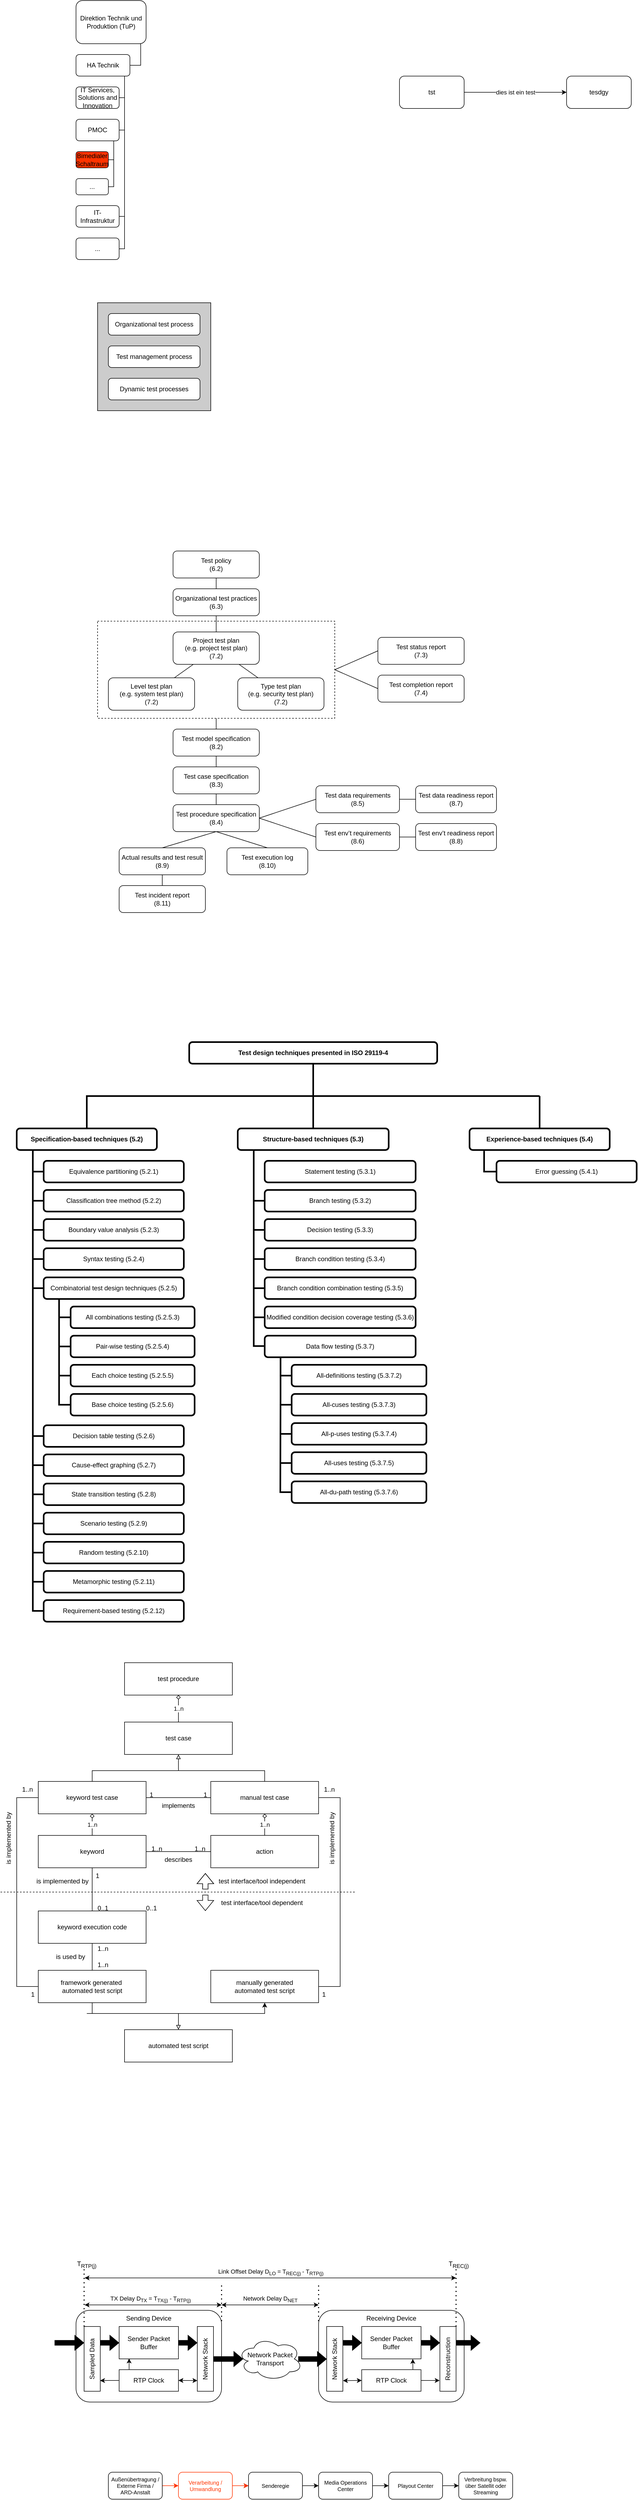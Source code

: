 <mxfile version="28.1.1">
  <diagram name="Seite-1" id="TvuDI8QwhE15kElaz38e">
    <mxGraphModel dx="900" dy="345" grid="1" gridSize="10" guides="1" tooltips="1" connect="1" arrows="1" fold="1" page="1" pageScale="1" pageWidth="827" pageHeight="1169" math="0" shadow="0">
      <root>
        <mxCell id="0" />
        <mxCell id="GiZz-HR4AVTah3v7BY4u-3" value="Organigramm" parent="0" />
        <mxCell id="GiZz-HR4AVTah3v7BY4u-19" style="edgeStyle=orthogonalEdgeStyle;rounded=0;orthogonalLoop=1;jettySize=auto;html=1;exitX=1;exitY=0.5;exitDx=0;exitDy=0;entryX=0.845;entryY=1.002;entryDx=0;entryDy=0;entryPerimeter=0;endArrow=none;endFill=0;" parent="GiZz-HR4AVTah3v7BY4u-3" source="GiZz-HR4AVTah3v7BY4u-4" target="GiZz-HR4AVTah3v7BY4u-5" edge="1">
          <mxGeometry relative="1" as="geometry">
            <mxPoint x="410.0" y="110.035" as="targetPoint" />
          </mxGeometry>
        </mxCell>
        <mxCell id="GiZz-HR4AVTah3v7BY4u-4" value="HA Technik" style="rounded=1;whiteSpace=wrap;html=1;" parent="GiZz-HR4AVTah3v7BY4u-3" vertex="1">
          <mxGeometry x="300" y="100" width="100" height="40" as="geometry" />
        </mxCell>
        <mxCell id="GiZz-HR4AVTah3v7BY4u-5" value="Direktion Technik und Produktion (TuP)" style="rounded=1;whiteSpace=wrap;html=1;" parent="GiZz-HR4AVTah3v7BY4u-3" vertex="1">
          <mxGeometry x="300" width="130" height="80" as="geometry" />
        </mxCell>
        <mxCell id="GiZz-HR4AVTah3v7BY4u-21" style="edgeStyle=orthogonalEdgeStyle;rounded=0;orthogonalLoop=1;jettySize=auto;html=1;exitX=1;exitY=0.5;exitDx=0;exitDy=0;endArrow=none;endFill=0;" parent="GiZz-HR4AVTah3v7BY4u-3" source="GiZz-HR4AVTah3v7BY4u-11" edge="1">
          <mxGeometry relative="1" as="geometry">
            <mxPoint x="390" y="180" as="targetPoint" />
            <Array as="points">
              <mxPoint x="390" y="240" />
            </Array>
          </mxGeometry>
        </mxCell>
        <mxCell id="GiZz-HR4AVTah3v7BY4u-11" value="PMOC" style="rounded=1;whiteSpace=wrap;html=1;" parent="GiZz-HR4AVTah3v7BY4u-3" vertex="1">
          <mxGeometry x="300" y="220" width="80" height="40" as="geometry" />
        </mxCell>
        <mxCell id="GiZz-HR4AVTah3v7BY4u-12" value="IT Services, Solutions and Innovation" style="rounded=1;whiteSpace=wrap;html=1;" parent="GiZz-HR4AVTah3v7BY4u-3" vertex="1">
          <mxGeometry x="300" y="160" width="80" height="40" as="geometry" />
        </mxCell>
        <mxCell id="GiZz-HR4AVTah3v7BY4u-23" style="edgeStyle=orthogonalEdgeStyle;rounded=0;orthogonalLoop=1;jettySize=auto;html=1;exitX=1;exitY=0.5;exitDx=0;exitDy=0;endArrow=none;endFill=0;" parent="GiZz-HR4AVTah3v7BY4u-3" source="GiZz-HR4AVTah3v7BY4u-13" edge="1">
          <mxGeometry relative="1" as="geometry">
            <mxPoint x="390" y="240" as="targetPoint" />
            <Array as="points">
              <mxPoint x="390" y="400" />
            </Array>
          </mxGeometry>
        </mxCell>
        <mxCell id="GiZz-HR4AVTah3v7BY4u-13" value="IT-Infrastruktur" style="rounded=1;whiteSpace=wrap;html=1;" parent="GiZz-HR4AVTah3v7BY4u-3" vertex="1">
          <mxGeometry x="300" y="380" width="80" height="40" as="geometry" />
        </mxCell>
        <mxCell id="GiZz-HR4AVTah3v7BY4u-14" value="Bimedialer Schaltraum" style="rounded=1;whiteSpace=wrap;html=1;fillColor=#FF3300;" parent="GiZz-HR4AVTah3v7BY4u-3" vertex="1">
          <mxGeometry x="300" y="280" width="60" height="30" as="geometry" />
        </mxCell>
        <mxCell id="GiZz-HR4AVTah3v7BY4u-15" value="..." style="rounded=1;whiteSpace=wrap;html=1;" parent="GiZz-HR4AVTah3v7BY4u-3" vertex="1">
          <mxGeometry x="300" y="330" width="60" height="30" as="geometry" />
        </mxCell>
        <mxCell id="GiZz-HR4AVTah3v7BY4u-20" style="edgeStyle=orthogonalEdgeStyle;rounded=0;orthogonalLoop=1;jettySize=auto;html=1;exitX=1;exitY=0.5;exitDx=0;exitDy=0;entryX=0.902;entryY=0.993;entryDx=0;entryDy=0;entryPerimeter=0;endArrow=none;endFill=0;" parent="GiZz-HR4AVTah3v7BY4u-3" source="GiZz-HR4AVTah3v7BY4u-12" target="GiZz-HR4AVTah3v7BY4u-4" edge="1">
          <mxGeometry relative="1" as="geometry">
            <Array as="points">
              <mxPoint x="390" y="180" />
              <mxPoint x="390" y="140" />
              <mxPoint x="390" y="140" />
            </Array>
          </mxGeometry>
        </mxCell>
        <mxCell id="GiZz-HR4AVTah3v7BY4u-24" style="edgeStyle=orthogonalEdgeStyle;rounded=0;orthogonalLoop=1;jettySize=auto;html=1;exitX=1;exitY=0.5;exitDx=0;exitDy=0;endArrow=none;endFill=0;" parent="GiZz-HR4AVTah3v7BY4u-3" source="GiZz-HR4AVTah3v7BY4u-22" edge="1">
          <mxGeometry relative="1" as="geometry">
            <mxPoint x="390" y="400" as="targetPoint" />
            <Array as="points">
              <mxPoint x="390" y="460" />
            </Array>
          </mxGeometry>
        </mxCell>
        <mxCell id="GiZz-HR4AVTah3v7BY4u-22" value="..." style="rounded=1;whiteSpace=wrap;html=1;" parent="GiZz-HR4AVTah3v7BY4u-3" vertex="1">
          <mxGeometry x="300" y="440" width="80" height="40" as="geometry" />
        </mxCell>
        <mxCell id="GiZz-HR4AVTah3v7BY4u-25" style="edgeStyle=orthogonalEdgeStyle;rounded=0;orthogonalLoop=1;jettySize=auto;html=1;exitX=1;exitY=0.5;exitDx=0;exitDy=0;endArrow=none;endFill=0;entryX=0.875;entryY=1.005;entryDx=0;entryDy=0;entryPerimeter=0;" parent="GiZz-HR4AVTah3v7BY4u-3" source="GiZz-HR4AVTah3v7BY4u-14" target="GiZz-HR4AVTah3v7BY4u-11" edge="1">
          <mxGeometry relative="1" as="geometry">
            <mxPoint x="370" y="280" as="targetPoint" />
          </mxGeometry>
        </mxCell>
        <mxCell id="GiZz-HR4AVTah3v7BY4u-28" style="edgeStyle=orthogonalEdgeStyle;rounded=0;orthogonalLoop=1;jettySize=auto;html=1;endArrow=none;endFill=0;" parent="GiZz-HR4AVTah3v7BY4u-3" source="GiZz-HR4AVTah3v7BY4u-15" edge="1">
          <mxGeometry relative="1" as="geometry">
            <mxPoint x="370" y="260" as="targetPoint" />
            <Array as="points">
              <mxPoint x="370" y="345" />
              <mxPoint x="370" y="295" />
            </Array>
          </mxGeometry>
        </mxCell>
        <mxCell id="GiZz-HR4AVTah3v7BY4u-7" value="Test" parent="0" />
        <mxCell id="EsfG2RAU68H6bWReub03-45" value="dies ist ein test" style="edgeStyle=orthogonalEdgeStyle;rounded=0;orthogonalLoop=1;jettySize=auto;html=1;exitX=1;exitY=0.5;exitDx=0;exitDy=0;" parent="GiZz-HR4AVTah3v7BY4u-7" source="EsfG2RAU68H6bWReub03-43" target="EsfG2RAU68H6bWReub03-44" edge="1">
          <mxGeometry relative="1" as="geometry" />
        </mxCell>
        <mxCell id="EsfG2RAU68H6bWReub03-43" value="tst" style="rounded=1;whiteSpace=wrap;html=1;" parent="GiZz-HR4AVTah3v7BY4u-7" vertex="1">
          <mxGeometry x="900" y="140" width="120" height="60" as="geometry" />
        </mxCell>
        <mxCell id="EsfG2RAU68H6bWReub03-44" value="tesdgy" style="rounded=1;whiteSpace=wrap;html=1;" parent="GiZz-HR4AVTah3v7BY4u-7" vertex="1">
          <mxGeometry x="1210" y="140" width="120" height="60" as="geometry" />
        </mxCell>
        <mxCell id="WsCw_bzVPhmdkuJ8D12H-0" value="multi_layer_test_process" parent="0" />
        <mxCell id="WsCw_bzVPhmdkuJ8D12H-5" value="" style="rounded=0;whiteSpace=wrap;html=1;fillColor=#CCCCCC;strokeColor=#000000;" parent="WsCw_bzVPhmdkuJ8D12H-0" vertex="1">
          <mxGeometry x="340" y="560" width="210" height="200" as="geometry" />
        </mxCell>
        <mxCell id="WsCw_bzVPhmdkuJ8D12H-1" value="Organizational test process" style="rounded=1;whiteSpace=wrap;html=1;" parent="WsCw_bzVPhmdkuJ8D12H-0" vertex="1">
          <mxGeometry x="360" y="580" width="170" height="40" as="geometry" />
        </mxCell>
        <mxCell id="WsCw_bzVPhmdkuJ8D12H-2" value="Test management process" style="rounded=1;whiteSpace=wrap;html=1;" parent="WsCw_bzVPhmdkuJ8D12H-0" vertex="1">
          <mxGeometry x="360" y="640" width="170" height="40" as="geometry" />
        </mxCell>
        <mxCell id="WsCw_bzVPhmdkuJ8D12H-3" value="Dynamic test processes" style="rounded=1;whiteSpace=wrap;html=1;" parent="WsCw_bzVPhmdkuJ8D12H-0" vertex="1">
          <mxGeometry x="360" y="700" width="170" height="40" as="geometry" />
        </mxCell>
        <mxCell id="EsfG2RAU68H6bWReub03-0" value="overview_test_documentation" parent="0" />
        <mxCell id="EsfG2RAU68H6bWReub03-34" value="" style="rounded=0;whiteSpace=wrap;html=1;fillColor=none;dashed=1;" parent="EsfG2RAU68H6bWReub03-0" vertex="1">
          <mxGeometry x="340" y="1150" width="440" height="180" as="geometry" />
        </mxCell>
        <mxCell id="EsfG2RAU68H6bWReub03-1" value="Test policy&#xa;(6.2)" style="rounded=1;whiteSpace=wrap;html=1;" parent="EsfG2RAU68H6bWReub03-0" vertex="1">
          <mxGeometry x="480" y="1020" width="160" height="50" as="geometry" />
        </mxCell>
        <mxCell id="EsfG2RAU68H6bWReub03-2" value="Organizational test practices&#xa;(6.3)" style="rounded=1;whiteSpace=wrap;html=1;" parent="EsfG2RAU68H6bWReub03-0" vertex="1">
          <mxGeometry x="480" y="1090" width="160" height="50" as="geometry" />
        </mxCell>
        <mxCell id="EsfG2RAU68H6bWReub03-3" style="endArrow=none;endFill=0;" parent="EsfG2RAU68H6bWReub03-0" source="EsfG2RAU68H6bWReub03-1" target="EsfG2RAU68H6bWReub03-2" edge="1">
          <mxGeometry relative="1" as="geometry" />
        </mxCell>
        <mxCell id="EsfG2RAU68H6bWReub03-4" value="Project test plan&#xa;(e.g. project test plan)&#xa;(7.2)" style="rounded=1;whiteSpace=wrap;html=1;" parent="EsfG2RAU68H6bWReub03-0" vertex="1">
          <mxGeometry x="480" y="1170" width="160" height="60" as="geometry" />
        </mxCell>
        <mxCell id="EsfG2RAU68H6bWReub03-5" style="endArrow=none;endFill=0;" parent="EsfG2RAU68H6bWReub03-0" source="EsfG2RAU68H6bWReub03-2" target="EsfG2RAU68H6bWReub03-4" edge="1">
          <mxGeometry relative="1" as="geometry" />
        </mxCell>
        <mxCell id="EsfG2RAU68H6bWReub03-6" value="Level test plan&#xa;(e.g. system test plan)&#xa;(7.2)" style="rounded=1;whiteSpace=wrap;html=1;" parent="EsfG2RAU68H6bWReub03-0" vertex="1">
          <mxGeometry x="360" y="1255" width="160" height="60" as="geometry" />
        </mxCell>
        <mxCell id="EsfG2RAU68H6bWReub03-7" style="endArrow=none;endFill=0;" parent="EsfG2RAU68H6bWReub03-0" source="EsfG2RAU68H6bWReub03-4" target="EsfG2RAU68H6bWReub03-6" edge="1">
          <mxGeometry relative="1" as="geometry" />
        </mxCell>
        <mxCell id="EsfG2RAU68H6bWReub03-8" value="Type test plan&#xa;(e.g. security test plan)&#xa;(7.2)" style="rounded=1;whiteSpace=wrap;html=1;" parent="EsfG2RAU68H6bWReub03-0" vertex="1">
          <mxGeometry x="600" y="1255" width="160" height="60" as="geometry" />
        </mxCell>
        <mxCell id="EsfG2RAU68H6bWReub03-9" style="endArrow=none;endFill=0;" parent="EsfG2RAU68H6bWReub03-0" source="EsfG2RAU68H6bWReub03-4" target="EsfG2RAU68H6bWReub03-8" edge="1">
          <mxGeometry relative="1" as="geometry" />
        </mxCell>
        <mxCell id="EsfG2RAU68H6bWReub03-10" value="Test status report&#xa;(7.3)" style="rounded=1;whiteSpace=wrap;html=1;" parent="EsfG2RAU68H6bWReub03-0" vertex="1">
          <mxGeometry x="860" y="1180" width="160" height="50" as="geometry" />
        </mxCell>
        <mxCell id="EsfG2RAU68H6bWReub03-12" value="Test completion report&#xa;(7.4)" style="rounded=1;whiteSpace=wrap;html=1;" parent="EsfG2RAU68H6bWReub03-0" vertex="1">
          <mxGeometry x="860" y="1250" width="160" height="50" as="geometry" />
        </mxCell>
        <mxCell id="EsfG2RAU68H6bWReub03-35" value="" style="edgeStyle=orthogonalEdgeStyle;rounded=0;orthogonalLoop=1;jettySize=auto;html=1;endArrow=none;endFill=0;" parent="EsfG2RAU68H6bWReub03-0" source="EsfG2RAU68H6bWReub03-14" target="EsfG2RAU68H6bWReub03-34" edge="1">
          <mxGeometry relative="1" as="geometry" />
        </mxCell>
        <mxCell id="EsfG2RAU68H6bWReub03-14" value="Test model specification&#xa;(8.2)" style="rounded=1;whiteSpace=wrap;html=1;" parent="EsfG2RAU68H6bWReub03-0" vertex="1">
          <mxGeometry x="480" y="1350" width="160" height="50" as="geometry" />
        </mxCell>
        <mxCell id="EsfG2RAU68H6bWReub03-16" value="Test case specification&#xa;(8.3)" style="rounded=1;whiteSpace=wrap;html=1;" parent="EsfG2RAU68H6bWReub03-0" vertex="1">
          <mxGeometry x="480" y="1420" width="160" height="50" as="geometry" />
        </mxCell>
        <mxCell id="EsfG2RAU68H6bWReub03-17" style="endArrow=none;endFill=0;" parent="EsfG2RAU68H6bWReub03-0" source="EsfG2RAU68H6bWReub03-14" target="EsfG2RAU68H6bWReub03-16" edge="1">
          <mxGeometry relative="1" as="geometry" />
        </mxCell>
        <mxCell id="EsfG2RAU68H6bWReub03-18" value="Test procedure specification&#xa;(8.4)" style="rounded=1;whiteSpace=wrap;html=1;" parent="EsfG2RAU68H6bWReub03-0" vertex="1">
          <mxGeometry x="480" y="1490" width="160" height="50" as="geometry" />
        </mxCell>
        <mxCell id="EsfG2RAU68H6bWReub03-19" style="endArrow=none;endFill=0;" parent="EsfG2RAU68H6bWReub03-0" source="EsfG2RAU68H6bWReub03-16" target="EsfG2RAU68H6bWReub03-18" edge="1">
          <mxGeometry relative="1" as="geometry" />
        </mxCell>
        <mxCell id="EsfG2RAU68H6bWReub03-20" value="Test data requirements&#xa;(8.5)" style="rounded=1;whiteSpace=wrap;html=1;" parent="EsfG2RAU68H6bWReub03-0" vertex="1">
          <mxGeometry x="745" y="1455" width="155" height="50" as="geometry" />
        </mxCell>
        <mxCell id="EsfG2RAU68H6bWReub03-22" value="Test env’t requirements&#xa;(8.6)" style="rounded=1;whiteSpace=wrap;html=1;" parent="EsfG2RAU68H6bWReub03-0" vertex="1">
          <mxGeometry x="745" y="1525" width="155" height="50" as="geometry" />
        </mxCell>
        <mxCell id="EsfG2RAU68H6bWReub03-24" value="Test data readiness report&#xa;(8.7)" style="rounded=1;whiteSpace=wrap;html=1;" parent="EsfG2RAU68H6bWReub03-0" vertex="1">
          <mxGeometry x="930" y="1455" width="150" height="50" as="geometry" />
        </mxCell>
        <mxCell id="EsfG2RAU68H6bWReub03-25" style="endArrow=none;endFill=0;" parent="EsfG2RAU68H6bWReub03-0" source="EsfG2RAU68H6bWReub03-20" target="EsfG2RAU68H6bWReub03-24" edge="1">
          <mxGeometry relative="1" as="geometry" />
        </mxCell>
        <mxCell id="EsfG2RAU68H6bWReub03-26" value="Test env’t readiness report&#xa;(8.8)" style="rounded=1;whiteSpace=wrap;html=1;" parent="EsfG2RAU68H6bWReub03-0" vertex="1">
          <mxGeometry x="930" y="1525" width="150" height="50" as="geometry" />
        </mxCell>
        <mxCell id="EsfG2RAU68H6bWReub03-27" style="endArrow=none;endFill=0;" parent="EsfG2RAU68H6bWReub03-0" source="EsfG2RAU68H6bWReub03-22" target="EsfG2RAU68H6bWReub03-26" edge="1">
          <mxGeometry relative="1" as="geometry" />
        </mxCell>
        <mxCell id="EsfG2RAU68H6bWReub03-28" value="Actual results and test result&#xa;(8.9)" style="rounded=1;whiteSpace=wrap;html=1;" parent="EsfG2RAU68H6bWReub03-0" vertex="1">
          <mxGeometry x="380" y="1570" width="160" height="50" as="geometry" />
        </mxCell>
        <mxCell id="EsfG2RAU68H6bWReub03-30" value="Test execution log&#xa;(8.10)" style="rounded=1;whiteSpace=wrap;html=1;" parent="EsfG2RAU68H6bWReub03-0" vertex="1">
          <mxGeometry x="580" y="1570" width="150" height="50" as="geometry" />
        </mxCell>
        <mxCell id="EsfG2RAU68H6bWReub03-32" value="Test incident report&#xa;(8.11)" style="rounded=1;whiteSpace=wrap;html=1;" parent="EsfG2RAU68H6bWReub03-0" vertex="1">
          <mxGeometry x="380" y="1640" width="160" height="50" as="geometry" />
        </mxCell>
        <mxCell id="EsfG2RAU68H6bWReub03-33" style="endArrow=none;endFill=0;" parent="EsfG2RAU68H6bWReub03-0" source="EsfG2RAU68H6bWReub03-28" target="EsfG2RAU68H6bWReub03-32" edge="1">
          <mxGeometry relative="1" as="geometry" />
        </mxCell>
        <mxCell id="EsfG2RAU68H6bWReub03-37" value="" style="endArrow=none;html=1;rounded=0;entryX=0;entryY=0.5;entryDx=0;entryDy=0;exitX=1;exitY=0.5;exitDx=0;exitDy=0;" parent="EsfG2RAU68H6bWReub03-0" source="EsfG2RAU68H6bWReub03-34" target="EsfG2RAU68H6bWReub03-10" edge="1">
          <mxGeometry width="50" height="50" relative="1" as="geometry">
            <mxPoint x="800" y="1220" as="sourcePoint" />
            <mxPoint x="830" y="1200" as="targetPoint" />
          </mxGeometry>
        </mxCell>
        <mxCell id="EsfG2RAU68H6bWReub03-38" value="" style="endArrow=none;html=1;rounded=0;entryX=0;entryY=0.5;entryDx=0;entryDy=0;exitX=1;exitY=0.5;exitDx=0;exitDy=0;" parent="EsfG2RAU68H6bWReub03-0" source="EsfG2RAU68H6bWReub03-34" target="EsfG2RAU68H6bWReub03-12" edge="1">
          <mxGeometry width="50" height="50" relative="1" as="geometry">
            <mxPoint x="820" y="1270" as="sourcePoint" />
            <mxPoint x="890" y="1300" as="targetPoint" />
          </mxGeometry>
        </mxCell>
        <mxCell id="EsfG2RAU68H6bWReub03-39" value="" style="endArrow=none;html=1;rounded=0;exitX=1;exitY=0.5;exitDx=0;exitDy=0;entryX=0;entryY=0.5;entryDx=0;entryDy=0;" parent="EsfG2RAU68H6bWReub03-0" source="EsfG2RAU68H6bWReub03-18" target="EsfG2RAU68H6bWReub03-20" edge="1">
          <mxGeometry width="50" height="50" relative="1" as="geometry">
            <mxPoint x="680" y="1520" as="sourcePoint" />
            <mxPoint x="730" y="1470" as="targetPoint" />
          </mxGeometry>
        </mxCell>
        <mxCell id="EsfG2RAU68H6bWReub03-40" value="" style="endArrow=none;html=1;rounded=0;exitX=1;exitY=0.5;exitDx=0;exitDy=0;entryX=0;entryY=0.5;entryDx=0;entryDy=0;" parent="EsfG2RAU68H6bWReub03-0" source="EsfG2RAU68H6bWReub03-18" target="EsfG2RAU68H6bWReub03-22" edge="1">
          <mxGeometry width="50" height="50" relative="1" as="geometry">
            <mxPoint x="680" y="1575" as="sourcePoint" />
            <mxPoint x="770" y="1540" as="targetPoint" />
          </mxGeometry>
        </mxCell>
        <mxCell id="EsfG2RAU68H6bWReub03-41" value="" style="endArrow=none;html=1;rounded=0;exitX=0.5;exitY=0;exitDx=0;exitDy=0;entryX=0.5;entryY=1;entryDx=0;entryDy=0;" parent="EsfG2RAU68H6bWReub03-0" source="EsfG2RAU68H6bWReub03-28" target="EsfG2RAU68H6bWReub03-18" edge="1">
          <mxGeometry width="50" height="50" relative="1" as="geometry">
            <mxPoint x="390" y="1505" as="sourcePoint" />
            <mxPoint x="480" y="1470" as="targetPoint" />
          </mxGeometry>
        </mxCell>
        <mxCell id="EsfG2RAU68H6bWReub03-42" value="" style="endArrow=none;html=1;rounded=0;exitX=0.5;exitY=1;exitDx=0;exitDy=0;entryX=0.5;entryY=0;entryDx=0;entryDy=0;" parent="EsfG2RAU68H6bWReub03-0" source="EsfG2RAU68H6bWReub03-18" target="EsfG2RAU68H6bWReub03-30" edge="1">
          <mxGeometry width="50" height="50" relative="1" as="geometry">
            <mxPoint x="600" y="1575" as="sourcePoint" />
            <mxPoint x="690" y="1540" as="targetPoint" />
          </mxGeometry>
        </mxCell>
        <mxCell id="90rD-m18CI-h1yrzqptm-0" value="struktur_iso29119-4" parent="0" />
        <mxCell id="90rD-m18CI-h1yrzqptm-3" value="Test design techniques presented in ISO 29119-4" style="rounded=1;whiteSpace=wrap;html=1;align=center;fontStyle=1;strokeWidth=3;" parent="90rD-m18CI-h1yrzqptm-0" vertex="1">
          <mxGeometry x="510" y="1930" width="460" height="40" as="geometry" />
        </mxCell>
        <mxCell id="90rD-m18CI-h1yrzqptm-85" style="edgeStyle=orthogonalEdgeStyle;rounded=0;orthogonalLoop=1;jettySize=auto;html=1;exitX=0.115;exitY=0.964;exitDx=0;exitDy=0;exitPerimeter=0;entryX=0;entryY=0.5;entryDx=0;entryDy=0;endArrow=none;endFill=0;strokeWidth=3;" parent="90rD-m18CI-h1yrzqptm-0" source="90rD-m18CI-h1yrzqptm-4" target="90rD-m18CI-h1yrzqptm-25" edge="1">
          <mxGeometry relative="1" as="geometry">
            <mxPoint x="220" y="2980" as="targetPoint" />
          </mxGeometry>
        </mxCell>
        <mxCell id="90rD-m18CI-h1yrzqptm-4" value="Specification-based techniques (5.2)" style="rounded=1;whiteSpace=wrap;html=1;align=center;fontStyle=1;strokeWidth=3;" parent="90rD-m18CI-h1yrzqptm-0" vertex="1">
          <mxGeometry x="190" y="2090" width="260" height="40" as="geometry" />
        </mxCell>
        <mxCell id="90rD-m18CI-h1yrzqptm-70" style="edgeStyle=orthogonalEdgeStyle;rounded=0;orthogonalLoop=1;jettySize=auto;html=1;exitX=0.5;exitY=0;exitDx=0;exitDy=0;entryX=0.5;entryY=1;entryDx=0;entryDy=0;endArrow=none;endFill=0;strokeWidth=3;" parent="90rD-m18CI-h1yrzqptm-0" source="90rD-m18CI-h1yrzqptm-5" target="90rD-m18CI-h1yrzqptm-3" edge="1">
          <mxGeometry relative="1" as="geometry" />
        </mxCell>
        <mxCell id="90rD-m18CI-h1yrzqptm-73" style="edgeStyle=orthogonalEdgeStyle;rounded=0;orthogonalLoop=1;jettySize=auto;html=1;exitX=0.106;exitY=1;exitDx=0;exitDy=0;exitPerimeter=0;endArrow=none;endFill=0;entryX=0;entryY=0.5;entryDx=0;entryDy=0;strokeWidth=3;" parent="90rD-m18CI-h1yrzqptm-0" source="90rD-m18CI-h1yrzqptm-5" edge="1">
          <mxGeometry relative="1" as="geometry">
            <mxPoint x="660" y="2493.2" as="targetPoint" />
            <mxPoint x="639.4" y="2130" as="sourcePoint" />
            <Array as="points">
              <mxPoint x="630" y="2493" />
            </Array>
          </mxGeometry>
        </mxCell>
        <mxCell id="90rD-m18CI-h1yrzqptm-5" value="Structure-based techniques (5.3)" style="rounded=1;whiteSpace=wrap;html=1;align=center;fontStyle=1;strokeWidth=3;" parent="90rD-m18CI-h1yrzqptm-0" vertex="1">
          <mxGeometry x="600" y="2090" width="280" height="40" as="geometry" />
        </mxCell>
        <mxCell id="90rD-m18CI-h1yrzqptm-71" style="edgeStyle=orthogonalEdgeStyle;rounded=0;orthogonalLoop=1;jettySize=auto;html=1;exitX=0.5;exitY=0;exitDx=0;exitDy=0;startArrow=none;startFill=0;endArrow=none;endFill=0;strokeWidth=3;" parent="90rD-m18CI-h1yrzqptm-0" source="90rD-m18CI-h1yrzqptm-6" edge="1">
          <mxGeometry relative="1" as="geometry">
            <mxPoint x="1160" y="2030" as="targetPoint" />
          </mxGeometry>
        </mxCell>
        <mxCell id="90rD-m18CI-h1yrzqptm-6" value="Experience-based techniques (5.4)" style="rounded=1;whiteSpace=wrap;html=1;align=center;fontStyle=1;strokeWidth=3;" parent="90rD-m18CI-h1yrzqptm-0" vertex="1">
          <mxGeometry x="1030" y="2090" width="260" height="40" as="geometry" />
        </mxCell>
        <mxCell id="90rD-m18CI-h1yrzqptm-100" style="edgeStyle=orthogonalEdgeStyle;rounded=0;orthogonalLoop=1;jettySize=auto;html=1;endArrow=none;endFill=0;strokeWidth=3;" parent="90rD-m18CI-h1yrzqptm-0" source="90rD-m18CI-h1yrzqptm-10" edge="1">
          <mxGeometry relative="1" as="geometry">
            <mxPoint x="220" y="2170" as="targetPoint" />
          </mxGeometry>
        </mxCell>
        <mxCell id="90rD-m18CI-h1yrzqptm-10" value="Equivalence partitioning (5.2.1)" style="rounded=1;whiteSpace=wrap;html=1;strokeWidth=3;" parent="90rD-m18CI-h1yrzqptm-0" vertex="1">
          <mxGeometry x="240" y="2150" width="260" height="40" as="geometry" />
        </mxCell>
        <mxCell id="90rD-m18CI-h1yrzqptm-99" style="edgeStyle=orthogonalEdgeStyle;rounded=0;orthogonalLoop=1;jettySize=auto;html=1;endArrow=none;endFill=0;strokeWidth=3;" parent="90rD-m18CI-h1yrzqptm-0" source="90rD-m18CI-h1yrzqptm-11" edge="1">
          <mxGeometry relative="1" as="geometry">
            <mxPoint x="220" y="2224" as="targetPoint" />
          </mxGeometry>
        </mxCell>
        <mxCell id="90rD-m18CI-h1yrzqptm-11" value="Classification tree method (5.2.2)" style="rounded=1;whiteSpace=wrap;html=1;strokeWidth=3;" parent="90rD-m18CI-h1yrzqptm-0" vertex="1">
          <mxGeometry x="240" y="2204" width="260" height="40" as="geometry" />
        </mxCell>
        <mxCell id="90rD-m18CI-h1yrzqptm-98" style="edgeStyle=orthogonalEdgeStyle;rounded=0;orthogonalLoop=1;jettySize=auto;html=1;endArrow=none;endFill=0;strokeWidth=3;" parent="90rD-m18CI-h1yrzqptm-0" source="90rD-m18CI-h1yrzqptm-12" edge="1">
          <mxGeometry relative="1" as="geometry">
            <mxPoint x="220" y="2278" as="targetPoint" />
          </mxGeometry>
        </mxCell>
        <mxCell id="90rD-m18CI-h1yrzqptm-12" value="Boundary value analysis (5.2.3)" style="rounded=1;whiteSpace=wrap;html=1;strokeWidth=3;" parent="90rD-m18CI-h1yrzqptm-0" vertex="1">
          <mxGeometry x="240" y="2258" width="260" height="40" as="geometry" />
        </mxCell>
        <mxCell id="90rD-m18CI-h1yrzqptm-97" style="edgeStyle=orthogonalEdgeStyle;rounded=0;orthogonalLoop=1;jettySize=auto;html=1;endArrow=none;endFill=0;strokeWidth=3;" parent="90rD-m18CI-h1yrzqptm-0" source="90rD-m18CI-h1yrzqptm-13" edge="1">
          <mxGeometry relative="1" as="geometry">
            <mxPoint x="230" y="2332" as="targetPoint" />
          </mxGeometry>
        </mxCell>
        <mxCell id="90rD-m18CI-h1yrzqptm-13" value="Syntax testing (5.2.4)" style="rounded=1;whiteSpace=wrap;html=1;strokeWidth=3;" parent="90rD-m18CI-h1yrzqptm-0" vertex="1">
          <mxGeometry x="240" y="2312" width="260" height="40" as="geometry" />
        </mxCell>
        <mxCell id="90rD-m18CI-h1yrzqptm-92" style="edgeStyle=orthogonalEdgeStyle;rounded=0;orthogonalLoop=1;jettySize=auto;html=1;exitX=0.11;exitY=0.972;exitDx=0;exitDy=0;entryX=0;entryY=0.5;entryDx=0;entryDy=0;exitPerimeter=0;endArrow=none;endFill=0;strokeWidth=3;" parent="90rD-m18CI-h1yrzqptm-0" source="90rD-m18CI-h1yrzqptm-14" target="90rD-m18CI-h1yrzqptm-18" edge="1">
          <mxGeometry relative="1" as="geometry" />
        </mxCell>
        <mxCell id="90rD-m18CI-h1yrzqptm-96" style="edgeStyle=orthogonalEdgeStyle;rounded=0;orthogonalLoop=1;jettySize=auto;html=1;endArrow=none;endFill=0;strokeWidth=3;" parent="90rD-m18CI-h1yrzqptm-0" source="90rD-m18CI-h1yrzqptm-14" edge="1">
          <mxGeometry relative="1" as="geometry">
            <mxPoint x="220" y="2386" as="targetPoint" />
          </mxGeometry>
        </mxCell>
        <mxCell id="90rD-m18CI-h1yrzqptm-14" value="Combinatorial test design techniques (5.2.5)" style="rounded=1;whiteSpace=wrap;html=1;strokeWidth=3;" parent="90rD-m18CI-h1yrzqptm-0" vertex="1">
          <mxGeometry x="240" y="2366" width="260" height="40" as="geometry" />
        </mxCell>
        <mxCell id="90rD-m18CI-h1yrzqptm-95" style="edgeStyle=orthogonalEdgeStyle;rounded=0;orthogonalLoop=1;jettySize=auto;html=1;endArrow=none;endFill=0;strokeWidth=3;" parent="90rD-m18CI-h1yrzqptm-0" source="90rD-m18CI-h1yrzqptm-15" edge="1">
          <mxGeometry relative="1" as="geometry">
            <mxPoint x="270" y="2440" as="targetPoint" />
          </mxGeometry>
        </mxCell>
        <mxCell id="90rD-m18CI-h1yrzqptm-15" value="All combinations testing (5.2.5.3)" style="rounded=1;whiteSpace=wrap;html=1;strokeWidth=3;" parent="90rD-m18CI-h1yrzqptm-0" vertex="1">
          <mxGeometry x="290" y="2420" width="230" height="40" as="geometry" />
        </mxCell>
        <mxCell id="90rD-m18CI-h1yrzqptm-94" style="edgeStyle=orthogonalEdgeStyle;rounded=0;orthogonalLoop=1;jettySize=auto;html=1;endArrow=none;endFill=0;strokeWidth=3;" parent="90rD-m18CI-h1yrzqptm-0" source="90rD-m18CI-h1yrzqptm-16" edge="1">
          <mxGeometry relative="1" as="geometry">
            <mxPoint x="280" y="2494" as="targetPoint" />
          </mxGeometry>
        </mxCell>
        <mxCell id="90rD-m18CI-h1yrzqptm-16" value="Pair-wise testing (5.2.5.4)" style="rounded=1;whiteSpace=wrap;html=1;strokeWidth=3;" parent="90rD-m18CI-h1yrzqptm-0" vertex="1">
          <mxGeometry x="290" y="2474" width="230" height="40" as="geometry" />
        </mxCell>
        <mxCell id="90rD-m18CI-h1yrzqptm-93" style="edgeStyle=orthogonalEdgeStyle;rounded=0;orthogonalLoop=1;jettySize=auto;html=1;endArrow=none;endFill=0;strokeWidth=3;" parent="90rD-m18CI-h1yrzqptm-0" source="90rD-m18CI-h1yrzqptm-17" edge="1">
          <mxGeometry relative="1" as="geometry">
            <mxPoint x="270" y="2548" as="targetPoint" />
          </mxGeometry>
        </mxCell>
        <mxCell id="90rD-m18CI-h1yrzqptm-17" value="Each choice testing (5.2.5.5)" style="rounded=1;whiteSpace=wrap;html=1;strokeWidth=3;" parent="90rD-m18CI-h1yrzqptm-0" vertex="1">
          <mxGeometry x="290" y="2528" width="230" height="40" as="geometry" />
        </mxCell>
        <mxCell id="90rD-m18CI-h1yrzqptm-18" value="Base choice testing (5.2.5.6)" style="rounded=1;whiteSpace=wrap;html=1;strokeWidth=3;" parent="90rD-m18CI-h1yrzqptm-0" vertex="1">
          <mxGeometry x="290" y="2582" width="230" height="40" as="geometry" />
        </mxCell>
        <mxCell id="90rD-m18CI-h1yrzqptm-91" style="edgeStyle=orthogonalEdgeStyle;rounded=0;orthogonalLoop=1;jettySize=auto;html=1;endArrow=none;endFill=0;strokeWidth=3;" parent="90rD-m18CI-h1yrzqptm-0" source="90rD-m18CI-h1yrzqptm-19" edge="1">
          <mxGeometry relative="1" as="geometry">
            <mxPoint x="220" y="2660" as="targetPoint" />
          </mxGeometry>
        </mxCell>
        <mxCell id="90rD-m18CI-h1yrzqptm-19" value="Decision table testing (5.2.6)" style="rounded=1;whiteSpace=wrap;html=1;strokeWidth=3;" parent="90rD-m18CI-h1yrzqptm-0" vertex="1">
          <mxGeometry x="240" y="2640" width="260" height="40" as="geometry" />
        </mxCell>
        <mxCell id="90rD-m18CI-h1yrzqptm-90" style="edgeStyle=orthogonalEdgeStyle;rounded=0;orthogonalLoop=1;jettySize=auto;html=1;exitX=0;exitY=0.5;exitDx=0;exitDy=0;endArrow=none;endFill=0;strokeWidth=3;" parent="90rD-m18CI-h1yrzqptm-0" source="90rD-m18CI-h1yrzqptm-20" edge="1">
          <mxGeometry relative="1" as="geometry">
            <mxPoint x="220" y="2714.056" as="targetPoint" />
          </mxGeometry>
        </mxCell>
        <mxCell id="90rD-m18CI-h1yrzqptm-20" value="Cause-effect graphing (5.2.7)" style="rounded=1;whiteSpace=wrap;html=1;strokeWidth=3;" parent="90rD-m18CI-h1yrzqptm-0" vertex="1">
          <mxGeometry x="240" y="2694" width="260" height="40" as="geometry" />
        </mxCell>
        <mxCell id="90rD-m18CI-h1yrzqptm-89" style="edgeStyle=orthogonalEdgeStyle;rounded=0;orthogonalLoop=1;jettySize=auto;html=1;endArrow=none;endFill=0;strokeWidth=3;" parent="90rD-m18CI-h1yrzqptm-0" source="90rD-m18CI-h1yrzqptm-21" edge="1">
          <mxGeometry relative="1" as="geometry">
            <mxPoint x="220" y="2768" as="targetPoint" />
          </mxGeometry>
        </mxCell>
        <mxCell id="90rD-m18CI-h1yrzqptm-21" value="State transition testing (5.2.8)" style="rounded=1;whiteSpace=wrap;html=1;strokeWidth=3;" parent="90rD-m18CI-h1yrzqptm-0" vertex="1">
          <mxGeometry x="240" y="2748" width="260" height="40" as="geometry" />
        </mxCell>
        <mxCell id="90rD-m18CI-h1yrzqptm-88" style="edgeStyle=orthogonalEdgeStyle;rounded=0;orthogonalLoop=1;jettySize=auto;html=1;endArrow=none;endFill=0;strokeWidth=3;" parent="90rD-m18CI-h1yrzqptm-0" source="90rD-m18CI-h1yrzqptm-22" edge="1">
          <mxGeometry relative="1" as="geometry">
            <mxPoint x="220" y="2822" as="targetPoint" />
          </mxGeometry>
        </mxCell>
        <mxCell id="90rD-m18CI-h1yrzqptm-22" value="Scenario testing (5.2.9)" style="rounded=1;whiteSpace=wrap;html=1;strokeWidth=3;" parent="90rD-m18CI-h1yrzqptm-0" vertex="1">
          <mxGeometry x="240" y="2802" width="260" height="40" as="geometry" />
        </mxCell>
        <mxCell id="90rD-m18CI-h1yrzqptm-87" style="edgeStyle=orthogonalEdgeStyle;rounded=0;orthogonalLoop=1;jettySize=auto;html=1;endArrow=none;endFill=0;strokeWidth=3;" parent="90rD-m18CI-h1yrzqptm-0" source="90rD-m18CI-h1yrzqptm-23" edge="1">
          <mxGeometry relative="1" as="geometry">
            <mxPoint x="220" y="2876" as="targetPoint" />
          </mxGeometry>
        </mxCell>
        <mxCell id="90rD-m18CI-h1yrzqptm-23" value="Random testing (5.2.10)" style="rounded=1;whiteSpace=wrap;html=1;strokeWidth=3;" parent="90rD-m18CI-h1yrzqptm-0" vertex="1">
          <mxGeometry x="240" y="2856" width="260" height="40" as="geometry" />
        </mxCell>
        <mxCell id="90rD-m18CI-h1yrzqptm-86" style="edgeStyle=orthogonalEdgeStyle;rounded=0;orthogonalLoop=1;jettySize=auto;html=1;endArrow=none;endFill=0;strokeWidth=3;" parent="90rD-m18CI-h1yrzqptm-0" source="90rD-m18CI-h1yrzqptm-24" edge="1">
          <mxGeometry relative="1" as="geometry">
            <mxPoint x="220" y="2930" as="targetPoint" />
          </mxGeometry>
        </mxCell>
        <mxCell id="90rD-m18CI-h1yrzqptm-24" value="Metamorphic testing (5.2.11)" style="rounded=1;whiteSpace=wrap;html=1;strokeWidth=3;" parent="90rD-m18CI-h1yrzqptm-0" vertex="1">
          <mxGeometry x="240" y="2910" width="260" height="40" as="geometry" />
        </mxCell>
        <mxCell id="90rD-m18CI-h1yrzqptm-25" value="Requirement-based testing (5.2.12)" style="rounded=1;whiteSpace=wrap;html=1;strokeWidth=3;" parent="90rD-m18CI-h1yrzqptm-0" vertex="1">
          <mxGeometry x="240" y="2964" width="260" height="40" as="geometry" />
        </mxCell>
        <mxCell id="90rD-m18CI-h1yrzqptm-42" value="Statement testing (5.3.1)" style="rounded=1;whiteSpace=wrap;html=1;strokeWidth=3;" parent="90rD-m18CI-h1yrzqptm-0" vertex="1">
          <mxGeometry x="650" y="2150" width="280" height="40" as="geometry" />
        </mxCell>
        <mxCell id="90rD-m18CI-h1yrzqptm-78" style="edgeStyle=orthogonalEdgeStyle;rounded=0;orthogonalLoop=1;jettySize=auto;html=1;exitX=0;exitY=0.5;exitDx=0;exitDy=0;endArrow=none;endFill=0;strokeWidth=3;" parent="90rD-m18CI-h1yrzqptm-0" source="90rD-m18CI-h1yrzqptm-43" edge="1">
          <mxGeometry relative="1" as="geometry">
            <mxPoint x="630" y="2224.013" as="targetPoint" />
          </mxGeometry>
        </mxCell>
        <mxCell id="90rD-m18CI-h1yrzqptm-43" value="Branch testing (5.3.2)" style="rounded=1;whiteSpace=wrap;html=1;strokeWidth=3;" parent="90rD-m18CI-h1yrzqptm-0" vertex="1">
          <mxGeometry x="650" y="2204" width="280" height="40" as="geometry" />
        </mxCell>
        <mxCell id="90rD-m18CI-h1yrzqptm-77" style="edgeStyle=orthogonalEdgeStyle;rounded=0;orthogonalLoop=1;jettySize=auto;html=1;endArrow=none;endFill=0;strokeWidth=3;" parent="90rD-m18CI-h1yrzqptm-0" source="90rD-m18CI-h1yrzqptm-44" edge="1">
          <mxGeometry relative="1" as="geometry">
            <mxPoint x="630" y="2278" as="targetPoint" />
          </mxGeometry>
        </mxCell>
        <mxCell id="90rD-m18CI-h1yrzqptm-44" value="Decision testing (5.3.3)" style="rounded=1;whiteSpace=wrap;html=1;strokeWidth=3;" parent="90rD-m18CI-h1yrzqptm-0" vertex="1">
          <mxGeometry x="650" y="2258" width="280" height="40" as="geometry" />
        </mxCell>
        <mxCell id="90rD-m18CI-h1yrzqptm-76" style="edgeStyle=orthogonalEdgeStyle;rounded=0;orthogonalLoop=1;jettySize=auto;html=1;endArrow=none;endFill=0;strokeWidth=3;" parent="90rD-m18CI-h1yrzqptm-0" source="90rD-m18CI-h1yrzqptm-45" edge="1">
          <mxGeometry relative="1" as="geometry">
            <mxPoint x="630" y="2332" as="targetPoint" />
          </mxGeometry>
        </mxCell>
        <mxCell id="90rD-m18CI-h1yrzqptm-45" value="Branch condition testing (5.3.4)" style="rounded=1;whiteSpace=wrap;html=1;strokeWidth=3;" parent="90rD-m18CI-h1yrzqptm-0" vertex="1">
          <mxGeometry x="650" y="2312" width="280" height="40" as="geometry" />
        </mxCell>
        <mxCell id="90rD-m18CI-h1yrzqptm-75" style="edgeStyle=orthogonalEdgeStyle;rounded=0;orthogonalLoop=1;jettySize=auto;html=1;exitX=0;exitY=0.5;exitDx=0;exitDy=0;endArrow=none;endFill=0;strokeWidth=3;" parent="90rD-m18CI-h1yrzqptm-0" source="90rD-m18CI-h1yrzqptm-46" edge="1">
          <mxGeometry relative="1" as="geometry">
            <mxPoint x="630" y="2385.961" as="targetPoint" />
          </mxGeometry>
        </mxCell>
        <mxCell id="90rD-m18CI-h1yrzqptm-46" value="Branch condition combination testing (5.3.5)" style="rounded=1;whiteSpace=wrap;html=1;strokeWidth=3;" parent="90rD-m18CI-h1yrzqptm-0" vertex="1">
          <mxGeometry x="650" y="2366" width="280" height="40" as="geometry" />
        </mxCell>
        <mxCell id="90rD-m18CI-h1yrzqptm-74" style="edgeStyle=orthogonalEdgeStyle;rounded=0;orthogonalLoop=1;jettySize=auto;html=1;exitX=0;exitY=0.5;exitDx=0;exitDy=0;endArrow=none;endFill=0;strokeWidth=3;" parent="90rD-m18CI-h1yrzqptm-0" source="90rD-m18CI-h1yrzqptm-47" edge="1">
          <mxGeometry relative="1" as="geometry">
            <mxPoint x="630" y="2439.987" as="targetPoint" />
          </mxGeometry>
        </mxCell>
        <mxCell id="90rD-m18CI-h1yrzqptm-47" value="Modified condition decision coverage testing (5.3.6)" style="rounded=1;whiteSpace=wrap;html=1;strokeWidth=3;" parent="90rD-m18CI-h1yrzqptm-0" vertex="1">
          <mxGeometry x="650" y="2420" width="280" height="40" as="geometry" />
        </mxCell>
        <mxCell id="90rD-m18CI-h1yrzqptm-80" style="edgeStyle=orthogonalEdgeStyle;rounded=0;orthogonalLoop=1;jettySize=auto;html=1;exitX=0.105;exitY=1.001;exitDx=0;exitDy=0;exitPerimeter=0;entryX=0;entryY=0.5;entryDx=0;entryDy=0;endArrow=none;endFill=0;strokeWidth=3;" parent="90rD-m18CI-h1yrzqptm-0" source="90rD-m18CI-h1yrzqptm-48" target="90rD-m18CI-h1yrzqptm-53" edge="1">
          <mxGeometry relative="1" as="geometry">
            <mxPoint x="670" y="2660" as="targetPoint" />
            <Array as="points">
              <mxPoint x="679" y="2587" />
              <mxPoint x="679" y="2587" />
              <mxPoint x="679" y="2764" />
            </Array>
          </mxGeometry>
        </mxCell>
        <mxCell id="90rD-m18CI-h1yrzqptm-48" value="Data flow testing (5.3.7)" style="rounded=1;whiteSpace=wrap;html=1;strokeWidth=3;" parent="90rD-m18CI-h1yrzqptm-0" vertex="1">
          <mxGeometry x="650" y="2474" width="280" height="40" as="geometry" />
        </mxCell>
        <mxCell id="90rD-m18CI-h1yrzqptm-84" style="edgeStyle=orthogonalEdgeStyle;rounded=0;orthogonalLoop=1;jettySize=auto;html=1;endArrow=none;endFill=0;strokeWidth=3;" parent="90rD-m18CI-h1yrzqptm-0" source="90rD-m18CI-h1yrzqptm-49" edge="1">
          <mxGeometry relative="1" as="geometry">
            <mxPoint x="680" y="2548" as="targetPoint" />
          </mxGeometry>
        </mxCell>
        <mxCell id="90rD-m18CI-h1yrzqptm-49" value="All-definitions testing (5.3.7.2)" style="rounded=1;whiteSpace=wrap;html=1;strokeWidth=3;" parent="90rD-m18CI-h1yrzqptm-0" vertex="1">
          <mxGeometry x="700" y="2528" width="250" height="40" as="geometry" />
        </mxCell>
        <mxCell id="90rD-m18CI-h1yrzqptm-83" style="edgeStyle=orthogonalEdgeStyle;rounded=0;orthogonalLoop=1;jettySize=auto;html=1;endArrow=none;endFill=0;strokeWidth=3;" parent="90rD-m18CI-h1yrzqptm-0" source="90rD-m18CI-h1yrzqptm-50" edge="1">
          <mxGeometry relative="1" as="geometry">
            <mxPoint x="680" y="2602" as="targetPoint" />
          </mxGeometry>
        </mxCell>
        <mxCell id="90rD-m18CI-h1yrzqptm-50" value="All-cuses testing (5.3.7.3)" style="rounded=1;whiteSpace=wrap;html=1;strokeWidth=3;" parent="90rD-m18CI-h1yrzqptm-0" vertex="1">
          <mxGeometry x="700" y="2582" width="250" height="40" as="geometry" />
        </mxCell>
        <mxCell id="90rD-m18CI-h1yrzqptm-82" style="edgeStyle=orthogonalEdgeStyle;rounded=0;orthogonalLoop=1;jettySize=auto;html=1;endArrow=none;endFill=0;strokeWidth=3;" parent="90rD-m18CI-h1yrzqptm-0" source="90rD-m18CI-h1yrzqptm-51" edge="1">
          <mxGeometry relative="1" as="geometry">
            <mxPoint x="680" y="2656" as="targetPoint" />
          </mxGeometry>
        </mxCell>
        <mxCell id="90rD-m18CI-h1yrzqptm-51" value="All-p-uses testing (5.3.7.4)" style="rounded=1;whiteSpace=wrap;html=1;strokeWidth=3;" parent="90rD-m18CI-h1yrzqptm-0" vertex="1">
          <mxGeometry x="700" y="2636" width="250" height="40" as="geometry" />
        </mxCell>
        <mxCell id="90rD-m18CI-h1yrzqptm-81" style="edgeStyle=orthogonalEdgeStyle;rounded=0;orthogonalLoop=1;jettySize=auto;html=1;endArrow=none;endFill=0;strokeWidth=3;" parent="90rD-m18CI-h1yrzqptm-0" source="90rD-m18CI-h1yrzqptm-52" edge="1">
          <mxGeometry relative="1" as="geometry">
            <mxPoint x="680" y="2710" as="targetPoint" />
          </mxGeometry>
        </mxCell>
        <mxCell id="90rD-m18CI-h1yrzqptm-52" value="All-uses testing (5.3.7.5)" style="rounded=1;whiteSpace=wrap;html=1;strokeWidth=3;" parent="90rD-m18CI-h1yrzqptm-0" vertex="1">
          <mxGeometry x="700" y="2690" width="250" height="40" as="geometry" />
        </mxCell>
        <mxCell id="90rD-m18CI-h1yrzqptm-53" value="All-du-path testing (5.3.7.6)" style="rounded=1;whiteSpace=wrap;html=1;strokeWidth=3;" parent="90rD-m18CI-h1yrzqptm-0" vertex="1">
          <mxGeometry x="700" y="2744" width="250" height="40" as="geometry" />
        </mxCell>
        <mxCell id="90rD-m18CI-h1yrzqptm-66" value="Error guessing (5.4.1)" style="rounded=1;whiteSpace=wrap;html=1;strokeWidth=3;" parent="90rD-m18CI-h1yrzqptm-0" vertex="1">
          <mxGeometry x="1080" y="2150" width="260" height="40" as="geometry" />
        </mxCell>
        <mxCell id="90rD-m18CI-h1yrzqptm-67" value="" style="edgeStyle=orthogonalEdgeStyle;rounded=0;orthogonalLoop=1;jettySize=auto;html=1;endArrow=none;entryX=0;entryY=0.5;entryDx=0;entryDy=0;exitX=0.104;exitY=1.042;exitDx=0;exitDy=0;exitPerimeter=0;strokeWidth=3;" parent="90rD-m18CI-h1yrzqptm-0" source="90rD-m18CI-h1yrzqptm-6" target="90rD-m18CI-h1yrzqptm-66" edge="1">
          <mxGeometry relative="1" as="geometry" />
        </mxCell>
        <mxCell id="90rD-m18CI-h1yrzqptm-69" value="" style="endArrow=none;html=1;rounded=0;exitX=0.5;exitY=0;exitDx=0;exitDy=0;strokeWidth=3;" parent="90rD-m18CI-h1yrzqptm-0" source="90rD-m18CI-h1yrzqptm-4" edge="1">
          <mxGeometry width="50" height="50" relative="1" as="geometry">
            <mxPoint x="330" y="2030" as="sourcePoint" />
            <mxPoint x="1160" y="2030" as="targetPoint" />
            <Array as="points">
              <mxPoint x="320" y="2030" />
            </Array>
          </mxGeometry>
        </mxCell>
        <mxCell id="90rD-m18CI-h1yrzqptm-101" value="keyword-driven-testing" parent="0" />
        <mxCell id="90rD-m18CI-h1yrzqptm-102" value="test procedure" style="rounded=0;whiteSpace=wrap;html=1;" parent="90rD-m18CI-h1yrzqptm-101" vertex="1">
          <mxGeometry x="390" y="3080" width="200" height="60" as="geometry" />
        </mxCell>
        <mxCell id="90rD-m18CI-h1yrzqptm-106" value="1..n" style="edgeStyle=orthogonalEdgeStyle;rounded=0;orthogonalLoop=1;jettySize=auto;html=1;entryX=0.5;entryY=1;entryDx=0;entryDy=0;endArrow=diamond;endFill=0;" parent="90rD-m18CI-h1yrzqptm-101" source="90rD-m18CI-h1yrzqptm-105" target="90rD-m18CI-h1yrzqptm-102" edge="1">
          <mxGeometry relative="1" as="geometry" />
        </mxCell>
        <mxCell id="90rD-m18CI-h1yrzqptm-110" style="edgeStyle=orthogonalEdgeStyle;rounded=0;orthogonalLoop=1;jettySize=auto;html=1;startArrow=block;startFill=0;endArrow=none;endFill=0;" parent="90rD-m18CI-h1yrzqptm-101" source="90rD-m18CI-h1yrzqptm-105" edge="1">
          <mxGeometry relative="1" as="geometry">
            <mxPoint x="490" y="3280" as="targetPoint" />
          </mxGeometry>
        </mxCell>
        <mxCell id="90rD-m18CI-h1yrzqptm-105" value="test case" style="rounded=0;whiteSpace=wrap;html=1;" parent="90rD-m18CI-h1yrzqptm-101" vertex="1">
          <mxGeometry x="390" y="3190" width="200" height="60" as="geometry" />
        </mxCell>
        <mxCell id="90rD-m18CI-h1yrzqptm-145" style="edgeStyle=orthogonalEdgeStyle;rounded=0;orthogonalLoop=1;jettySize=auto;html=1;entryX=1;entryY=0.5;entryDx=0;entryDy=0;exitX=1;exitY=0.5;exitDx=0;exitDy=0;endArrow=none;endFill=0;" parent="90rD-m18CI-h1yrzqptm-101" source="90rD-m18CI-h1yrzqptm-107" target="90rD-m18CI-h1yrzqptm-131" edge="1">
          <mxGeometry relative="1" as="geometry">
            <Array as="points">
              <mxPoint x="790" y="3330" />
              <mxPoint x="790" y="3680" />
            </Array>
          </mxGeometry>
        </mxCell>
        <mxCell id="90rD-m18CI-h1yrzqptm-107" value="manual test case" style="rounded=0;whiteSpace=wrap;html=1;" parent="90rD-m18CI-h1yrzqptm-101" vertex="1">
          <mxGeometry x="550" y="3300" width="200" height="60" as="geometry" />
        </mxCell>
        <mxCell id="90rD-m18CI-h1yrzqptm-109" style="edgeStyle=orthogonalEdgeStyle;rounded=0;orthogonalLoop=1;jettySize=auto;html=1;entryX=0.5;entryY=0;entryDx=0;entryDy=0;exitX=0.5;exitY=0;exitDx=0;exitDy=0;endArrow=none;endFill=0;" parent="90rD-m18CI-h1yrzqptm-101" source="90rD-m18CI-h1yrzqptm-108" target="90rD-m18CI-h1yrzqptm-107" edge="1">
          <mxGeometry relative="1" as="geometry">
            <mxPoint x="420" y="3280" as="targetPoint" />
          </mxGeometry>
        </mxCell>
        <mxCell id="90rD-m18CI-h1yrzqptm-111" style="edgeStyle=orthogonalEdgeStyle;rounded=0;orthogonalLoop=1;jettySize=auto;html=1;entryX=0;entryY=0.5;entryDx=0;entryDy=0;endArrow=none;endFill=0;" parent="90rD-m18CI-h1yrzqptm-101" source="90rD-m18CI-h1yrzqptm-108" target="90rD-m18CI-h1yrzqptm-107" edge="1">
          <mxGeometry relative="1" as="geometry" />
        </mxCell>
        <mxCell id="90rD-m18CI-h1yrzqptm-108" value="keyword test case" style="rounded=0;whiteSpace=wrap;html=1;" parent="90rD-m18CI-h1yrzqptm-101" vertex="1">
          <mxGeometry x="230" y="3300" width="200" height="60" as="geometry" />
        </mxCell>
        <mxCell id="90rD-m18CI-h1yrzqptm-112" value="implements" style="text;html=1;align=center;verticalAlign=middle;whiteSpace=wrap;rounded=0;" parent="90rD-m18CI-h1yrzqptm-101" vertex="1">
          <mxGeometry x="460" y="3330" width="60" height="30" as="geometry" />
        </mxCell>
        <mxCell id="90rD-m18CI-h1yrzqptm-114" value="1" style="text;html=1;align=center;verticalAlign=middle;whiteSpace=wrap;rounded=0;" parent="90rD-m18CI-h1yrzqptm-101" vertex="1">
          <mxGeometry x="510" y="3310" width="60" height="30" as="geometry" />
        </mxCell>
        <mxCell id="90rD-m18CI-h1yrzqptm-115" value="1" style="text;html=1;align=center;verticalAlign=middle;whiteSpace=wrap;rounded=0;" parent="90rD-m18CI-h1yrzqptm-101" vertex="1">
          <mxGeometry x="410" y="3310" width="60" height="30" as="geometry" />
        </mxCell>
        <mxCell id="90rD-m18CI-h1yrzqptm-122" value="1..n" style="edgeStyle=orthogonalEdgeStyle;rounded=0;orthogonalLoop=1;jettySize=auto;html=1;entryX=0.5;entryY=1;entryDx=0;entryDy=0;endArrow=diamond;endFill=0;" parent="90rD-m18CI-h1yrzqptm-101" source="90rD-m18CI-h1yrzqptm-116" target="90rD-m18CI-h1yrzqptm-107" edge="1">
          <mxGeometry relative="1" as="geometry" />
        </mxCell>
        <mxCell id="90rD-m18CI-h1yrzqptm-116" value="action" style="rounded=0;whiteSpace=wrap;html=1;" parent="90rD-m18CI-h1yrzqptm-101" vertex="1">
          <mxGeometry x="550" y="3400" width="200" height="60" as="geometry" />
        </mxCell>
        <mxCell id="90rD-m18CI-h1yrzqptm-120" value="1..n" style="edgeStyle=orthogonalEdgeStyle;rounded=0;orthogonalLoop=1;jettySize=auto;html=1;entryX=0.5;entryY=1;entryDx=0;entryDy=0;endArrow=diamond;endFill=0;" parent="90rD-m18CI-h1yrzqptm-101" source="90rD-m18CI-h1yrzqptm-117" target="90rD-m18CI-h1yrzqptm-108" edge="1">
          <mxGeometry relative="1" as="geometry" />
        </mxCell>
        <mxCell id="90rD-m18CI-h1yrzqptm-126" style="edgeStyle=orthogonalEdgeStyle;rounded=0;orthogonalLoop=1;jettySize=auto;html=1;endArrow=none;endFill=0;" parent="90rD-m18CI-h1yrzqptm-101" source="90rD-m18CI-h1yrzqptm-117" target="90rD-m18CI-h1yrzqptm-116" edge="1">
          <mxGeometry relative="1" as="geometry" />
        </mxCell>
        <mxCell id="90rD-m18CI-h1yrzqptm-132" style="edgeStyle=orthogonalEdgeStyle;rounded=0;orthogonalLoop=1;jettySize=auto;html=1;entryX=0.5;entryY=0;entryDx=0;entryDy=0;endArrow=none;endFill=0;" parent="90rD-m18CI-h1yrzqptm-101" source="90rD-m18CI-h1yrzqptm-117" target="90rD-m18CI-h1yrzqptm-130" edge="1">
          <mxGeometry relative="1" as="geometry" />
        </mxCell>
        <mxCell id="90rD-m18CI-h1yrzqptm-117" value="keyword" style="rounded=0;whiteSpace=wrap;html=1;" parent="90rD-m18CI-h1yrzqptm-101" vertex="1">
          <mxGeometry x="230" y="3400" width="200" height="60" as="geometry" />
        </mxCell>
        <mxCell id="90rD-m18CI-h1yrzqptm-127" value="describes" style="text;html=1;align=center;verticalAlign=middle;whiteSpace=wrap;rounded=0;" parent="90rD-m18CI-h1yrzqptm-101" vertex="1">
          <mxGeometry x="460" y="3430" width="60" height="30" as="geometry" />
        </mxCell>
        <mxCell id="90rD-m18CI-h1yrzqptm-128" value="1..n" style="text;html=1;align=center;verticalAlign=middle;whiteSpace=wrap;rounded=0;" parent="90rD-m18CI-h1yrzqptm-101" vertex="1">
          <mxGeometry x="500" y="3410" width="60" height="30" as="geometry" />
        </mxCell>
        <mxCell id="90rD-m18CI-h1yrzqptm-129" value="1..n" style="text;html=1;align=center;verticalAlign=middle;whiteSpace=wrap;rounded=0;" parent="90rD-m18CI-h1yrzqptm-101" vertex="1">
          <mxGeometry x="420" y="3410" width="60" height="30" as="geometry" />
        </mxCell>
        <mxCell id="90rD-m18CI-h1yrzqptm-130" value="keyword execution code" style="rounded=0;whiteSpace=wrap;html=1;" parent="90rD-m18CI-h1yrzqptm-101" vertex="1">
          <mxGeometry x="230" y="3540" width="200" height="60" as="geometry" />
        </mxCell>
        <mxCell id="90rD-m18CI-h1yrzqptm-131" value="manually generated&lt;div&gt;automated test script&lt;/div&gt;" style="rounded=0;whiteSpace=wrap;html=1;" parent="90rD-m18CI-h1yrzqptm-101" vertex="1">
          <mxGeometry x="550" y="3650" width="200" height="60" as="geometry" />
        </mxCell>
        <mxCell id="90rD-m18CI-h1yrzqptm-133" value="" style="endArrow=none;dashed=1;html=1;rounded=0;" parent="90rD-m18CI-h1yrzqptm-101" edge="1">
          <mxGeometry width="50" height="50" relative="1" as="geometry">
            <mxPoint x="160" y="3505" as="sourcePoint" />
            <mxPoint x="820" y="3505" as="targetPoint" />
          </mxGeometry>
        </mxCell>
        <mxCell id="90rD-m18CI-h1yrzqptm-134" value="is implemented by" style="text;html=1;align=center;verticalAlign=middle;whiteSpace=wrap;rounded=0;" parent="90rD-m18CI-h1yrzqptm-101" vertex="1">
          <mxGeometry x="220" y="3470" width="110" height="30" as="geometry" />
        </mxCell>
        <mxCell id="90rD-m18CI-h1yrzqptm-135" value="1" style="text;html=1;align=center;verticalAlign=middle;whiteSpace=wrap;rounded=0;" parent="90rD-m18CI-h1yrzqptm-101" vertex="1">
          <mxGeometry x="310" y="3460" width="60" height="30" as="geometry" />
        </mxCell>
        <mxCell id="90rD-m18CI-h1yrzqptm-136" value="0..1" style="text;html=1;align=center;verticalAlign=middle;whiteSpace=wrap;rounded=0;" parent="90rD-m18CI-h1yrzqptm-101" vertex="1">
          <mxGeometry x="320" y="3520" width="60" height="30" as="geometry" />
        </mxCell>
        <mxCell id="90rD-m18CI-h1yrzqptm-140" style="edgeStyle=orthogonalEdgeStyle;rounded=0;orthogonalLoop=1;jettySize=auto;html=1;entryX=0.5;entryY=1;entryDx=0;entryDy=0;endArrow=none;endFill=0;" parent="90rD-m18CI-h1yrzqptm-101" source="90rD-m18CI-h1yrzqptm-137" target="90rD-m18CI-h1yrzqptm-130" edge="1">
          <mxGeometry relative="1" as="geometry" />
        </mxCell>
        <mxCell id="90rD-m18CI-h1yrzqptm-151" style="edgeStyle=orthogonalEdgeStyle;rounded=0;orthogonalLoop=1;jettySize=auto;html=1;entryX=0.5;entryY=1;entryDx=0;entryDy=0;exitX=0.5;exitY=1;exitDx=0;exitDy=0;" parent="90rD-m18CI-h1yrzqptm-101" source="90rD-m18CI-h1yrzqptm-137" target="90rD-m18CI-h1yrzqptm-131" edge="1">
          <mxGeometry relative="1" as="geometry">
            <Array as="points">
              <mxPoint x="320" y="3730" />
              <mxPoint x="660" y="3730" />
            </Array>
          </mxGeometry>
        </mxCell>
        <mxCell id="90rD-m18CI-h1yrzqptm-153" style="edgeStyle=orthogonalEdgeStyle;rounded=0;orthogonalLoop=1;jettySize=auto;html=1;entryX=0;entryY=0.5;entryDx=0;entryDy=0;exitX=0;exitY=0.5;exitDx=0;exitDy=0;endArrow=none;endFill=0;" parent="90rD-m18CI-h1yrzqptm-101" source="90rD-m18CI-h1yrzqptm-137" target="90rD-m18CI-h1yrzqptm-108" edge="1">
          <mxGeometry relative="1" as="geometry">
            <Array as="points">
              <mxPoint x="190" y="3680" />
              <mxPoint x="190" y="3330" />
            </Array>
          </mxGeometry>
        </mxCell>
        <mxCell id="90rD-m18CI-h1yrzqptm-137" value="framework generated&amp;nbsp;&lt;div&gt;automated&amp;nbsp;&lt;span style=&quot;background-color: transparent; color: light-dark(rgb(0, 0, 0), rgb(255, 255, 255));&quot;&gt;test script&lt;/span&gt;&lt;/div&gt;" style="rounded=0;whiteSpace=wrap;html=1;" parent="90rD-m18CI-h1yrzqptm-101" vertex="1">
          <mxGeometry x="230" y="3650" width="200" height="60" as="geometry" />
        </mxCell>
        <mxCell id="90rD-m18CI-h1yrzqptm-141" value="0..1" style="text;html=1;align=center;verticalAlign=middle;whiteSpace=wrap;rounded=0;" parent="90rD-m18CI-h1yrzqptm-101" vertex="1">
          <mxGeometry x="410" y="3520" width="60" height="30" as="geometry" />
        </mxCell>
        <mxCell id="90rD-m18CI-h1yrzqptm-142" value="1..n" style="text;html=1;align=center;verticalAlign=middle;whiteSpace=wrap;rounded=0;" parent="90rD-m18CI-h1yrzqptm-101" vertex="1">
          <mxGeometry x="330" y="3600" width="40" height="20" as="geometry" />
        </mxCell>
        <mxCell id="90rD-m18CI-h1yrzqptm-143" value="1..n" style="text;html=1;align=center;verticalAlign=middle;whiteSpace=wrap;rounded=0;" parent="90rD-m18CI-h1yrzqptm-101" vertex="1">
          <mxGeometry x="330" y="3630" width="40" height="20" as="geometry" />
        </mxCell>
        <mxCell id="90rD-m18CI-h1yrzqptm-144" value="is used by" style="text;html=1;align=center;verticalAlign=middle;whiteSpace=wrap;rounded=0;" parent="90rD-m18CI-h1yrzqptm-101" vertex="1">
          <mxGeometry x="260" y="3610" width="60" height="30" as="geometry" />
        </mxCell>
        <mxCell id="90rD-m18CI-h1yrzqptm-147" value="is implemented by" style="text;html=1;align=center;verticalAlign=middle;whiteSpace=wrap;rounded=0;rotation=-90;" parent="90rD-m18CI-h1yrzqptm-101" vertex="1">
          <mxGeometry x="720" y="3390" width="110" height="30" as="geometry" />
        </mxCell>
        <mxCell id="90rD-m18CI-h1yrzqptm-148" value="1..n" style="text;html=1;align=center;verticalAlign=middle;whiteSpace=wrap;rounded=0;" parent="90rD-m18CI-h1yrzqptm-101" vertex="1">
          <mxGeometry x="740" y="3300" width="60" height="30" as="geometry" />
        </mxCell>
        <mxCell id="90rD-m18CI-h1yrzqptm-149" value="1" style="text;html=1;align=center;verticalAlign=middle;whiteSpace=wrap;rounded=0;" parent="90rD-m18CI-h1yrzqptm-101" vertex="1">
          <mxGeometry x="730" y="3680" width="60" height="30" as="geometry" />
        </mxCell>
        <mxCell id="90rD-m18CI-h1yrzqptm-152" style="edgeStyle=orthogonalEdgeStyle;rounded=0;orthogonalLoop=1;jettySize=auto;html=1;endArrow=none;endFill=0;startArrow=block;startFill=0;" parent="90rD-m18CI-h1yrzqptm-101" source="90rD-m18CI-h1yrzqptm-150" edge="1">
          <mxGeometry relative="1" as="geometry">
            <mxPoint x="490" y="3730" as="targetPoint" />
          </mxGeometry>
        </mxCell>
        <mxCell id="90rD-m18CI-h1yrzqptm-150" value="automated test script" style="rounded=0;whiteSpace=wrap;html=1;" parent="90rD-m18CI-h1yrzqptm-101" vertex="1">
          <mxGeometry x="390" y="3760" width="200" height="60" as="geometry" />
        </mxCell>
        <mxCell id="90rD-m18CI-h1yrzqptm-154" value="is implemented by" style="text;html=1;align=center;verticalAlign=middle;whiteSpace=wrap;rounded=0;rotation=-90;" parent="90rD-m18CI-h1yrzqptm-101" vertex="1">
          <mxGeometry x="120" y="3390" width="110" height="30" as="geometry" />
        </mxCell>
        <mxCell id="90rD-m18CI-h1yrzqptm-155" value="1..n" style="text;html=1;align=center;verticalAlign=middle;whiteSpace=wrap;rounded=0;" parent="90rD-m18CI-h1yrzqptm-101" vertex="1">
          <mxGeometry x="180" y="3300" width="60" height="30" as="geometry" />
        </mxCell>
        <mxCell id="90rD-m18CI-h1yrzqptm-156" value="1" style="text;html=1;align=center;verticalAlign=middle;whiteSpace=wrap;rounded=0;" parent="90rD-m18CI-h1yrzqptm-101" vertex="1">
          <mxGeometry x="190" y="3680" width="60" height="30" as="geometry" />
        </mxCell>
        <mxCell id="90rD-m18CI-h1yrzqptm-157" value="" style="shape=flexArrow;endArrow=classic;html=1;rounded=0;" parent="90rD-m18CI-h1yrzqptm-101" edge="1">
          <mxGeometry width="50" height="50" relative="1" as="geometry">
            <mxPoint x="539.94" y="3500" as="sourcePoint" />
            <mxPoint x="539.94" y="3470" as="targetPoint" />
          </mxGeometry>
        </mxCell>
        <mxCell id="90rD-m18CI-h1yrzqptm-158" value="" style="shape=flexArrow;endArrow=classic;html=1;rounded=0;" parent="90rD-m18CI-h1yrzqptm-101" edge="1">
          <mxGeometry width="50" height="50" relative="1" as="geometry">
            <mxPoint x="539.94" y="3510" as="sourcePoint" />
            <mxPoint x="539.94" y="3540" as="targetPoint" />
          </mxGeometry>
        </mxCell>
        <mxCell id="90rD-m18CI-h1yrzqptm-159" value="" style="shape=flexArrow;endArrow=classic;html=1;rounded=0;" parent="90rD-m18CI-h1yrzqptm-101" edge="1">
          <mxGeometry width="50" height="50" relative="1" as="geometry">
            <mxPoint x="539.94" y="3500" as="sourcePoint" />
            <mxPoint x="539.94" y="3470" as="targetPoint" />
          </mxGeometry>
        </mxCell>
        <mxCell id="90rD-m18CI-h1yrzqptm-160" value="test interface/tool independent" style="text;html=1;align=center;verticalAlign=middle;whiteSpace=wrap;rounded=0;" parent="90rD-m18CI-h1yrzqptm-101" vertex="1">
          <mxGeometry x="560" y="3470" width="170" height="30" as="geometry" />
        </mxCell>
        <mxCell id="90rD-m18CI-h1yrzqptm-161" value="test interface/tool dependent" style="text;html=1;align=center;verticalAlign=middle;whiteSpace=wrap;rounded=0;" parent="90rD-m18CI-h1yrzqptm-101" vertex="1">
          <mxGeometry x="560" y="3510" width="170" height="30" as="geometry" />
        </mxCell>
        <mxCell id="rrMiLJgQtjZr5tr0v7Pr-0" value="rtp_clock" parent="0" />
        <mxCell id="rrMiLJgQtjZr5tr0v7Pr-4" value="link_offset" parent="0" />
        <mxCell id="rrMiLJgQtjZr5tr0v7Pr-5" value="" style="rounded=1;whiteSpace=wrap;html=1;" parent="rrMiLJgQtjZr5tr0v7Pr-4" vertex="1">
          <mxGeometry x="300" y="4280" width="270" height="170" as="geometry" />
        </mxCell>
        <mxCell id="rrMiLJgQtjZr5tr0v7Pr-45" value="" style="edgeStyle=orthogonalEdgeStyle;rounded=0;orthogonalLoop=1;jettySize=auto;html=1;" parent="rrMiLJgQtjZr5tr0v7Pr-4" source="rrMiLJgQtjZr5tr0v7Pr-7" target="rrMiLJgQtjZr5tr0v7Pr-11" edge="1">
          <mxGeometry relative="1" as="geometry" />
        </mxCell>
        <mxCell id="rrMiLJgQtjZr5tr0v7Pr-7" value="Network Packet Transport" style="ellipse;shape=cloud;whiteSpace=wrap;html=1;" parent="rrMiLJgQtjZr5tr0v7Pr-4" vertex="1">
          <mxGeometry x="600" y="4330" width="120" height="80" as="geometry" />
        </mxCell>
        <mxCell id="rrMiLJgQtjZr5tr0v7Pr-8" value="Sampled Data" style="rounded=0;whiteSpace=wrap;html=1;rotation=-90;" parent="rrMiLJgQtjZr5tr0v7Pr-4" vertex="1">
          <mxGeometry x="270" y="4355" width="120" height="30" as="geometry" />
        </mxCell>
        <mxCell id="rrMiLJgQtjZr5tr0v7Pr-29" style="edgeStyle=orthogonalEdgeStyle;rounded=0;orthogonalLoop=1;jettySize=auto;html=1;entryX=0.168;entryY=0.988;entryDx=0;entryDy=0;exitX=0.168;exitY=0.008;exitDx=0;exitDy=0;exitPerimeter=0;entryPerimeter=0;" parent="rrMiLJgQtjZr5tr0v7Pr-4" source="rrMiLJgQtjZr5tr0v7Pr-9" target="rrMiLJgQtjZr5tr0v7Pr-11" edge="1">
          <mxGeometry relative="1" as="geometry" />
        </mxCell>
        <mxCell id="rrMiLJgQtjZr5tr0v7Pr-9" value="RTP Clock" style="rounded=0;whiteSpace=wrap;html=1;" parent="rrMiLJgQtjZr5tr0v7Pr-4" vertex="1">
          <mxGeometry x="380" y="4390" width="110" height="40" as="geometry" />
        </mxCell>
        <mxCell id="rrMiLJgQtjZr5tr0v7Pr-10" value="Network Stack" style="rounded=0;whiteSpace=wrap;html=1;rotation=-90;" parent="rrMiLJgQtjZr5tr0v7Pr-4" vertex="1">
          <mxGeometry x="480" y="4355" width="120" height="30" as="geometry" />
        </mxCell>
        <mxCell id="rrMiLJgQtjZr5tr0v7Pr-11" value="Sender Packet Buffer" style="rounded=0;whiteSpace=wrap;html=1;" parent="rrMiLJgQtjZr5tr0v7Pr-4" vertex="1">
          <mxGeometry x="380" y="4310" width="110" height="60" as="geometry" />
        </mxCell>
        <mxCell id="rrMiLJgQtjZr5tr0v7Pr-12" value="Sending Device" style="text;html=1;align=center;verticalAlign=middle;whiteSpace=wrap;rounded=0;" parent="rrMiLJgQtjZr5tr0v7Pr-4" vertex="1">
          <mxGeometry x="385" y="4280" width="100" height="30" as="geometry" />
        </mxCell>
        <mxCell id="rrMiLJgQtjZr5tr0v7Pr-13" value="" style="rounded=1;whiteSpace=wrap;html=1;" parent="rrMiLJgQtjZr5tr0v7Pr-4" vertex="1">
          <mxGeometry x="750" y="4280" width="270" height="170" as="geometry" />
        </mxCell>
        <mxCell id="rrMiLJgQtjZr5tr0v7Pr-14" value="Network Stack" style="rounded=0;whiteSpace=wrap;html=1;rotation=-90;" parent="rrMiLJgQtjZr5tr0v7Pr-4" vertex="1">
          <mxGeometry x="720" y="4355" width="120" height="30" as="geometry" />
        </mxCell>
        <mxCell id="rrMiLJgQtjZr5tr0v7Pr-30" style="edgeStyle=orthogonalEdgeStyle;rounded=0;orthogonalLoop=1;jettySize=auto;html=1;entryX=0.861;entryY=1.001;entryDx=0;entryDy=0;exitX=0.863;exitY=0.015;exitDx=0;exitDy=0;exitPerimeter=0;entryPerimeter=0;" parent="rrMiLJgQtjZr5tr0v7Pr-4" source="rrMiLJgQtjZr5tr0v7Pr-15" target="rrMiLJgQtjZr5tr0v7Pr-17" edge="1">
          <mxGeometry relative="1" as="geometry" />
        </mxCell>
        <mxCell id="rrMiLJgQtjZr5tr0v7Pr-15" value="RTP Clock" style="rounded=0;whiteSpace=wrap;html=1;" parent="rrMiLJgQtjZr5tr0v7Pr-4" vertex="1">
          <mxGeometry x="830" y="4390" width="110" height="40" as="geometry" />
        </mxCell>
        <mxCell id="rrMiLJgQtjZr5tr0v7Pr-16" value="Reconstruction" style="rounded=0;whiteSpace=wrap;html=1;rotation=-90;" parent="rrMiLJgQtjZr5tr0v7Pr-4" vertex="1">
          <mxGeometry x="930" y="4355" width="120" height="30" as="geometry" />
        </mxCell>
        <mxCell id="rrMiLJgQtjZr5tr0v7Pr-17" value="Sender Packet Buffer" style="rounded=0;whiteSpace=wrap;html=1;" parent="rrMiLJgQtjZr5tr0v7Pr-4" vertex="1">
          <mxGeometry x="830" y="4310" width="110" height="60" as="geometry" />
        </mxCell>
        <mxCell id="rrMiLJgQtjZr5tr0v7Pr-18" value="Receiving Device" style="text;html=1;align=center;verticalAlign=middle;whiteSpace=wrap;rounded=0;" parent="rrMiLJgQtjZr5tr0v7Pr-4" vertex="1">
          <mxGeometry x="835" y="4280" width="100" height="30" as="geometry" />
        </mxCell>
        <mxCell id="rrMiLJgQtjZr5tr0v7Pr-19" value="" style="endArrow=classic;startArrow=classic;html=1;rounded=0;exitX=1;exitY=0.5;exitDx=0;exitDy=0;entryX=0.165;entryY=0.006;entryDx=0;entryDy=0;entryPerimeter=0;" parent="rrMiLJgQtjZr5tr0v7Pr-4" source="rrMiLJgQtjZr5tr0v7Pr-9" target="rrMiLJgQtjZr5tr0v7Pr-10" edge="1">
          <mxGeometry width="50" height="50" relative="1" as="geometry">
            <mxPoint x="500" y="4490" as="sourcePoint" />
            <mxPoint x="550" y="4490" as="targetPoint" />
          </mxGeometry>
        </mxCell>
        <mxCell id="rrMiLJgQtjZr5tr0v7Pr-20" style="edgeStyle=orthogonalEdgeStyle;rounded=0;orthogonalLoop=1;jettySize=auto;html=1;entryX=0.165;entryY=0.987;entryDx=0;entryDy=0;entryPerimeter=0;" parent="rrMiLJgQtjZr5tr0v7Pr-4" source="rrMiLJgQtjZr5tr0v7Pr-9" target="rrMiLJgQtjZr5tr0v7Pr-8" edge="1">
          <mxGeometry relative="1" as="geometry" />
        </mxCell>
        <mxCell id="rrMiLJgQtjZr5tr0v7Pr-21" value="" style="shape=flexArrow;endArrow=classic;html=1;rounded=0;entryX=0.75;entryY=0;entryDx=0;entryDy=0;fillColor=#000000;strokeWidth=0;startSize=2;endSize=6;gradientColor=default;" parent="rrMiLJgQtjZr5tr0v7Pr-4" target="rrMiLJgQtjZr5tr0v7Pr-8" edge="1">
          <mxGeometry width="50" height="50" relative="1" as="geometry">
            <mxPoint x="260" y="4340" as="sourcePoint" />
            <mxPoint x="200" y="4310" as="targetPoint" />
          </mxGeometry>
        </mxCell>
        <mxCell id="rrMiLJgQtjZr5tr0v7Pr-22" value="" style="shape=flexArrow;endArrow=classic;html=1;rounded=0;entryX=0;entryY=0.5;entryDx=0;entryDy=0;fillColor=#000000;strokeWidth=0;startSize=2;endSize=6;gradientColor=default;exitX=0.75;exitY=1;exitDx=0;exitDy=0;" parent="rrMiLJgQtjZr5tr0v7Pr-4" source="rrMiLJgQtjZr5tr0v7Pr-8" target="rrMiLJgQtjZr5tr0v7Pr-11" edge="1">
          <mxGeometry width="50" height="50" relative="1" as="geometry">
            <mxPoint x="350" y="4339.76" as="sourcePoint" />
            <mxPoint x="405" y="4339.76" as="targetPoint" />
          </mxGeometry>
        </mxCell>
        <mxCell id="rrMiLJgQtjZr5tr0v7Pr-23" value="" style="shape=flexArrow;endArrow=classic;html=1;rounded=0;entryX=0.75;entryY=0;entryDx=0;entryDy=0;fillColor=#000000;strokeWidth=0;startSize=2;endSize=6;gradientColor=default;exitX=1;exitY=0.5;exitDx=0;exitDy=0;" parent="rrMiLJgQtjZr5tr0v7Pr-4" source="rrMiLJgQtjZr5tr0v7Pr-11" target="rrMiLJgQtjZr5tr0v7Pr-10" edge="1">
          <mxGeometry width="50" height="50" relative="1" as="geometry">
            <mxPoint x="540" y="4250" as="sourcePoint" />
            <mxPoint x="635" y="4250" as="targetPoint" />
          </mxGeometry>
        </mxCell>
        <mxCell id="rrMiLJgQtjZr5tr0v7Pr-24" value="" style="shape=flexArrow;endArrow=classic;html=1;rounded=0;entryX=0;entryY=0.5;entryDx=0;entryDy=0;fillColor=#000000;strokeWidth=0;startSize=2;endSize=6;gradientColor=default;exitX=0.75;exitY=1;exitDx=0;exitDy=0;" parent="rrMiLJgQtjZr5tr0v7Pr-4" source="rrMiLJgQtjZr5tr0v7Pr-14" target="rrMiLJgQtjZr5tr0v7Pr-17" edge="1">
          <mxGeometry width="50" height="50" relative="1" as="geometry">
            <mxPoint x="827" y="4339.76" as="sourcePoint" />
            <mxPoint x="882" y="4339.76" as="targetPoint" />
          </mxGeometry>
        </mxCell>
        <mxCell id="rrMiLJgQtjZr5tr0v7Pr-25" value="" style="shape=flexArrow;endArrow=classic;html=1;rounded=0;fillColor=#000000;strokeWidth=0;startSize=2;endSize=6;gradientColor=default;exitX=1;exitY=0.5;exitDx=0;exitDy=0;entryX=0.75;entryY=0;entryDx=0;entryDy=0;" parent="rrMiLJgQtjZr5tr0v7Pr-4" source="rrMiLJgQtjZr5tr0v7Pr-17" target="rrMiLJgQtjZr5tr0v7Pr-16" edge="1">
          <mxGeometry width="50" height="50" relative="1" as="geometry">
            <mxPoint x="960" y="4339.76" as="sourcePoint" />
            <mxPoint x="960" y="4340" as="targetPoint" />
          </mxGeometry>
        </mxCell>
        <mxCell id="rrMiLJgQtjZr5tr0v7Pr-26" value="" style="shape=flexArrow;endArrow=classic;html=1;rounded=0;fillColor=#000000;strokeWidth=0;startSize=2;endSize=6;gradientColor=default;exitX=0.75;exitY=1;exitDx=0;exitDy=0;" parent="rrMiLJgQtjZr5tr0v7Pr-4" source="rrMiLJgQtjZr5tr0v7Pr-16" edge="1">
          <mxGeometry width="50" height="50" relative="1" as="geometry">
            <mxPoint x="1030" y="4330" as="sourcePoint" />
            <mxPoint x="1050" y="4340" as="targetPoint" />
          </mxGeometry>
        </mxCell>
        <mxCell id="rrMiLJgQtjZr5tr0v7Pr-27" value="" style="endArrow=classic;startArrow=classic;html=1;rounded=0;entryX=0;entryY=0.5;entryDx=0;entryDy=0;exitX=0.164;exitY=1.009;exitDx=0;exitDy=0;exitPerimeter=0;" parent="rrMiLJgQtjZr5tr0v7Pr-4" source="rrMiLJgQtjZr5tr0v7Pr-14" target="rrMiLJgQtjZr5tr0v7Pr-15" edge="1">
          <mxGeometry width="50" height="50" relative="1" as="geometry">
            <mxPoint x="820" y="4410" as="sourcePoint" />
            <mxPoint x="855" y="4410" as="targetPoint" />
          </mxGeometry>
        </mxCell>
        <mxCell id="rrMiLJgQtjZr5tr0v7Pr-28" style="edgeStyle=orthogonalEdgeStyle;rounded=0;orthogonalLoop=1;jettySize=auto;html=1;entryX=0.166;entryY=-0.016;entryDx=0;entryDy=0;entryPerimeter=0;" parent="rrMiLJgQtjZr5tr0v7Pr-4" source="rrMiLJgQtjZr5tr0v7Pr-15" target="rrMiLJgQtjZr5tr0v7Pr-16" edge="1">
          <mxGeometry relative="1" as="geometry" />
        </mxCell>
        <mxCell id="rrMiLJgQtjZr5tr0v7Pr-31" value="" style="endArrow=none;dashed=1;html=1;dashPattern=1 3;strokeWidth=2;rounded=0;exitX=1;exitY=0;exitDx=0;exitDy=0;" parent="rrMiLJgQtjZr5tr0v7Pr-4" source="rrMiLJgQtjZr5tr0v7Pr-8" edge="1">
          <mxGeometry width="50" height="50" relative="1" as="geometry">
            <mxPoint x="320" y="4260" as="sourcePoint" />
            <mxPoint x="315" y="4200" as="targetPoint" />
          </mxGeometry>
        </mxCell>
        <mxCell id="rrMiLJgQtjZr5tr0v7Pr-32" value="" style="endArrow=none;dashed=1;html=1;dashPattern=1 3;strokeWidth=2;rounded=0;exitX=1;exitY=1;exitDx=0;exitDy=0;" parent="rrMiLJgQtjZr5tr0v7Pr-4" source="rrMiLJgQtjZr5tr0v7Pr-16" edge="1">
          <mxGeometry width="50" height="50" relative="1" as="geometry">
            <mxPoint x="540" y="4300" as="sourcePoint" />
            <mxPoint x="1005" y="4200" as="targetPoint" />
          </mxGeometry>
        </mxCell>
        <mxCell id="rrMiLJgQtjZr5tr0v7Pr-33" value="" style="endArrow=none;dashed=1;html=1;dashPattern=1 3;strokeWidth=2;rounded=0;" parent="rrMiLJgQtjZr5tr0v7Pr-4" edge="1">
          <mxGeometry width="50" height="50" relative="1" as="geometry">
            <mxPoint x="750" y="4300" as="sourcePoint" />
            <mxPoint x="750" y="4230" as="targetPoint" />
          </mxGeometry>
        </mxCell>
        <mxCell id="rrMiLJgQtjZr5tr0v7Pr-34" value="" style="endArrow=none;dashed=1;html=1;dashPattern=1 3;strokeWidth=2;rounded=0;" parent="rrMiLJgQtjZr5tr0v7Pr-4" edge="1">
          <mxGeometry width="50" height="50" relative="1" as="geometry">
            <mxPoint x="570" y="4300" as="sourcePoint" />
            <mxPoint x="570" y="4230" as="targetPoint" />
          </mxGeometry>
        </mxCell>
        <mxCell id="rrMiLJgQtjZr5tr0v7Pr-35" value="Network Delay D&lt;sub&gt;NET&lt;/sub&gt;" style="endArrow=classic;startArrow=classic;html=1;rounded=0;" parent="rrMiLJgQtjZr5tr0v7Pr-4" edge="1">
          <mxGeometry y="10" width="50" height="50" relative="1" as="geometry">
            <mxPoint x="570" y="4270" as="sourcePoint" />
            <mxPoint x="750" y="4270" as="targetPoint" />
            <Array as="points">
              <mxPoint x="660" y="4270" />
            </Array>
            <mxPoint as="offset" />
          </mxGeometry>
        </mxCell>
        <mxCell id="rrMiLJgQtjZr5tr0v7Pr-36" value="Link Offset Delay D&lt;sub&gt;LO&lt;/sub&gt;&amp;nbsp;= T&lt;sub&gt;REC(j)&amp;nbsp;&lt;/sub&gt;- T&lt;sub&gt;RTP(j)&lt;/sub&gt;" style="endArrow=classic;startArrow=classic;html=1;rounded=0;" parent="rrMiLJgQtjZr5tr0v7Pr-4" edge="1">
          <mxGeometry y="10" width="50" height="50" relative="1" as="geometry">
            <mxPoint x="316" y="4220" as="sourcePoint" />
            <mxPoint x="1005" y="4220" as="targetPoint" />
            <mxPoint as="offset" />
          </mxGeometry>
        </mxCell>
        <mxCell id="rrMiLJgQtjZr5tr0v7Pr-37" value="T&lt;sub&gt;RTP(j)&lt;/sub&gt;" style="text;html=1;align=center;verticalAlign=middle;whiteSpace=wrap;rounded=0;" parent="rrMiLJgQtjZr5tr0v7Pr-4" vertex="1">
          <mxGeometry x="290" y="4180" width="60" height="30" as="geometry" />
        </mxCell>
        <mxCell id="rrMiLJgQtjZr5tr0v7Pr-38" value="T&lt;sub&gt;REC(j)&lt;/sub&gt;" style="text;html=1;align=center;verticalAlign=middle;whiteSpace=wrap;rounded=0;" parent="rrMiLJgQtjZr5tr0v7Pr-4" vertex="1">
          <mxGeometry x="980" y="4180" width="60" height="30" as="geometry" />
        </mxCell>
        <mxCell id="rrMiLJgQtjZr5tr0v7Pr-39" value="TX Delay D&lt;sub&gt;TX&lt;/sub&gt;&amp;nbsp;= T&lt;sub&gt;TX(j)&lt;/sub&gt;&amp;nbsp;- T&lt;sub&gt;RTP(j)&lt;/sub&gt;" style="endArrow=classic;startArrow=classic;html=1;rounded=0;" parent="rrMiLJgQtjZr5tr0v7Pr-4" edge="1">
          <mxGeometry x="-0.04" y="10" width="50" height="50" relative="1" as="geometry">
            <mxPoint x="316" y="4270" as="sourcePoint" />
            <mxPoint x="570" y="4270" as="targetPoint" />
            <mxPoint as="offset" />
          </mxGeometry>
        </mxCell>
        <mxCell id="rrMiLJgQtjZr5tr0v7Pr-44" value="" style="shape=flexArrow;endArrow=classic;html=1;rounded=0;fillColor=#000000;strokeWidth=0;startSize=2;endSize=6;gradientColor=default;exitX=0.5;exitY=1;exitDx=0;exitDy=0;" parent="rrMiLJgQtjZr5tr0v7Pr-4" source="rrMiLJgQtjZr5tr0v7Pr-10" edge="1">
          <mxGeometry width="50" height="50" relative="1" as="geometry">
            <mxPoint x="580" y="4370" as="sourcePoint" />
            <mxPoint x="610" y="4370" as="targetPoint" />
          </mxGeometry>
        </mxCell>
        <mxCell id="rrMiLJgQtjZr5tr0v7Pr-46" value="" style="shape=flexArrow;endArrow=classic;html=1;rounded=0;fillColor=#000000;strokeWidth=0;startSize=2;endSize=6;gradientColor=default;" parent="rrMiLJgQtjZr5tr0v7Pr-4" edge="1">
          <mxGeometry width="50" height="50" relative="1" as="geometry">
            <mxPoint x="712" y="4370" as="sourcePoint" />
            <mxPoint x="765" y="4370" as="targetPoint" />
          </mxGeometry>
        </mxCell>
        <mxCell id="ENou0S_ezIvw5vC6sL-S-0" value="signalweg" parent="0" />
        <mxCell id="ENou0S_ezIvw5vC6sL-S-11" style="edgeStyle=orthogonalEdgeStyle;rounded=0;orthogonalLoop=1;jettySize=auto;html=1;entryX=0;entryY=0.5;entryDx=0;entryDy=0;strokeColor=#FF3300;" edge="1" parent="ENou0S_ezIvw5vC6sL-S-0" source="ENou0S_ezIvw5vC6sL-S-1" target="ENou0S_ezIvw5vC6sL-S-2">
          <mxGeometry relative="1" as="geometry" />
        </mxCell>
        <mxCell id="ENou0S_ezIvw5vC6sL-S-1" value="Außenübertragung /&lt;div&gt;Externe Firma /&lt;/div&gt;&lt;div&gt;ARD-&lt;span style=&quot;background-color: transparent; color: light-dark(rgb(0, 0, 0), rgb(255, 255, 255));&quot;&gt;Anstalt&lt;/span&gt;&lt;/div&gt;" style="rounded=1;whiteSpace=wrap;html=1;fontSize=10;" vertex="1" parent="ENou0S_ezIvw5vC6sL-S-0">
          <mxGeometry x="360" y="4580" width="100" height="50" as="geometry" />
        </mxCell>
        <mxCell id="ENou0S_ezIvw5vC6sL-S-12" style="edgeStyle=orthogonalEdgeStyle;rounded=0;orthogonalLoop=1;jettySize=auto;html=1;entryX=0;entryY=0.5;entryDx=0;entryDy=0;" edge="1" parent="ENou0S_ezIvw5vC6sL-S-0" source="ENou0S_ezIvw5vC6sL-S-2" target="ENou0S_ezIvw5vC6sL-S-3">
          <mxGeometry relative="1" as="geometry" />
        </mxCell>
        <mxCell id="ENou0S_ezIvw5vC6sL-S-16" value="" style="edgeStyle=orthogonalEdgeStyle;rounded=0;orthogonalLoop=1;jettySize=auto;html=1;fontColor=light-dark(#ff3300, #ededed);strokeColor=#FF3300;" edge="1" parent="ENou0S_ezIvw5vC6sL-S-0" source="ENou0S_ezIvw5vC6sL-S-2" target="ENou0S_ezIvw5vC6sL-S-3">
          <mxGeometry relative="1" as="geometry" />
        </mxCell>
        <mxCell id="ENou0S_ezIvw5vC6sL-S-2" value="Verarbeitung / Umwandlung" style="rounded=1;whiteSpace=wrap;html=1;fontSize=10;strokeColor=#FF3300;fontColor=#FF3300;" vertex="1" parent="ENou0S_ezIvw5vC6sL-S-0">
          <mxGeometry x="490" y="4580" width="100" height="50" as="geometry" />
        </mxCell>
        <mxCell id="ENou0S_ezIvw5vC6sL-S-13" style="edgeStyle=orthogonalEdgeStyle;rounded=0;orthogonalLoop=1;jettySize=auto;html=1;entryX=0;entryY=0.5;entryDx=0;entryDy=0;" edge="1" parent="ENou0S_ezIvw5vC6sL-S-0" source="ENou0S_ezIvw5vC6sL-S-3" target="ENou0S_ezIvw5vC6sL-S-5">
          <mxGeometry relative="1" as="geometry" />
        </mxCell>
        <mxCell id="ENou0S_ezIvw5vC6sL-S-3" value="Senderegie" style="rounded=1;whiteSpace=wrap;html=1;fontSize=10;" vertex="1" parent="ENou0S_ezIvw5vC6sL-S-0">
          <mxGeometry x="620" y="4580" width="100" height="50" as="geometry" />
        </mxCell>
        <mxCell id="ENou0S_ezIvw5vC6sL-S-15" style="edgeStyle=orthogonalEdgeStyle;rounded=0;orthogonalLoop=1;jettySize=auto;html=1;entryX=0;entryY=0.5;entryDx=0;entryDy=0;" edge="1" parent="ENou0S_ezIvw5vC6sL-S-0" source="ENou0S_ezIvw5vC6sL-S-4" target="ENou0S_ezIvw5vC6sL-S-7">
          <mxGeometry relative="1" as="geometry" />
        </mxCell>
        <mxCell id="ENou0S_ezIvw5vC6sL-S-4" value="Playout Center" style="rounded=1;whiteSpace=wrap;html=1;fontSize=10;" vertex="1" parent="ENou0S_ezIvw5vC6sL-S-0">
          <mxGeometry x="880" y="4580" width="100" height="50" as="geometry" />
        </mxCell>
        <mxCell id="ENou0S_ezIvw5vC6sL-S-14" style="edgeStyle=orthogonalEdgeStyle;rounded=0;orthogonalLoop=1;jettySize=auto;html=1;entryX=0;entryY=0.5;entryDx=0;entryDy=0;" edge="1" parent="ENou0S_ezIvw5vC6sL-S-0" source="ENou0S_ezIvw5vC6sL-S-5" target="ENou0S_ezIvw5vC6sL-S-4">
          <mxGeometry relative="1" as="geometry" />
        </mxCell>
        <mxCell id="ENou0S_ezIvw5vC6sL-S-5" value="Media Operations Center" style="rounded=1;whiteSpace=wrap;html=1;fontSize=10;" vertex="1" parent="ENou0S_ezIvw5vC6sL-S-0">
          <mxGeometry x="750" y="4580" width="100" height="50" as="geometry" />
        </mxCell>
        <mxCell id="ENou0S_ezIvw5vC6sL-S-7" value="Verbreitung bspw. über Satellit oder Streaming" style="rounded=1;whiteSpace=wrap;html=1;fontSize=10;" vertex="1" parent="ENou0S_ezIvw5vC6sL-S-0">
          <mxGeometry x="1010" y="4580" width="100" height="50" as="geometry" />
        </mxCell>
      </root>
    </mxGraphModel>
  </diagram>
</mxfile>
